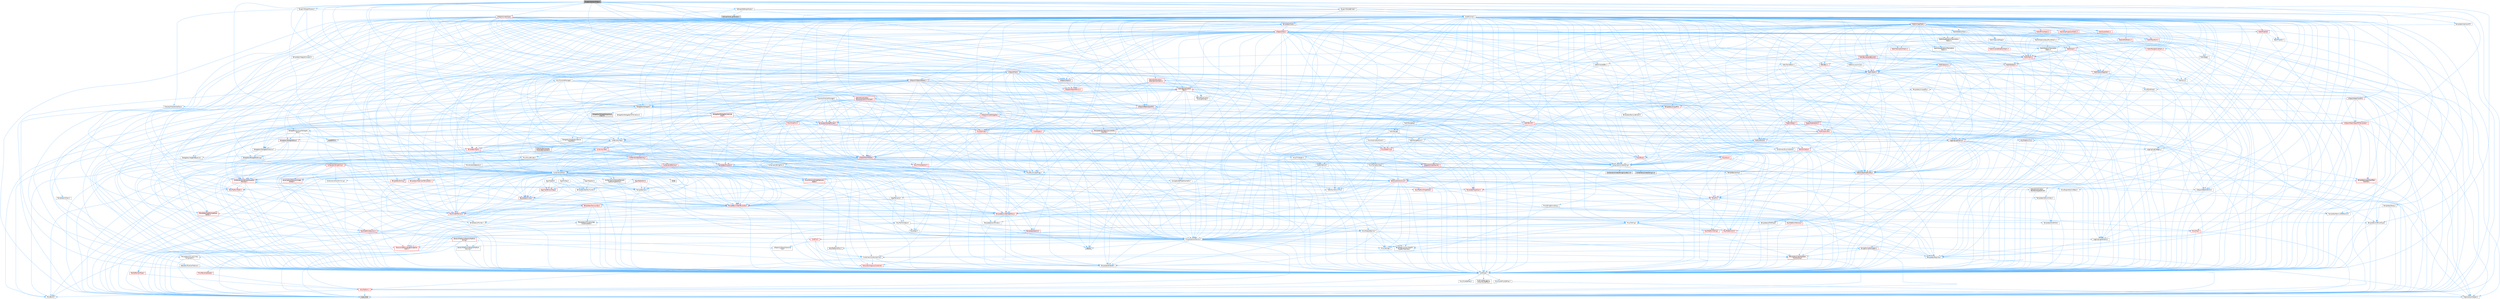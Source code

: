 digraph "BlueprintActionFilter.h"
{
 // INTERACTIVE_SVG=YES
 // LATEX_PDF_SIZE
  bgcolor="transparent";
  edge [fontname=Helvetica,fontsize=10,labelfontname=Helvetica,labelfontsize=10];
  node [fontname=Helvetica,fontsize=10,shape=box,height=0.2,width=0.4];
  Node1 [id="Node000001",label="BlueprintActionFilter.h",height=0.2,width=0.4,color="gray40", fillcolor="grey60", style="filled", fontcolor="black",tooltip=" "];
  Node1 -> Node2 [id="edge1_Node000001_Node000002",color="steelblue1",style="solid",tooltip=" "];
  Node2 [id="Node000002",label="BlueprintGraphModule.h",height=0.2,width=0.4,color="grey40", fillcolor="white", style="filled",URL="$d8/d11/BlueprintGraphModule_8h.html",tooltip=" "];
  Node2 -> Node3 [id="edge2_Node000002_Node000003",color="steelblue1",style="solid",tooltip=" "];
  Node3 [id="Node000003",label="Containers/Array.h",height=0.2,width=0.4,color="grey40", fillcolor="white", style="filled",URL="$df/dd0/Array_8h.html",tooltip=" "];
  Node3 -> Node4 [id="edge3_Node000003_Node000004",color="steelblue1",style="solid",tooltip=" "];
  Node4 [id="Node000004",label="CoreTypes.h",height=0.2,width=0.4,color="grey40", fillcolor="white", style="filled",URL="$dc/dec/CoreTypes_8h.html",tooltip=" "];
  Node4 -> Node5 [id="edge4_Node000004_Node000005",color="steelblue1",style="solid",tooltip=" "];
  Node5 [id="Node000005",label="HAL/Platform.h",height=0.2,width=0.4,color="red", fillcolor="#FFF0F0", style="filled",URL="$d9/dd0/Platform_8h.html",tooltip=" "];
  Node5 -> Node6 [id="edge5_Node000005_Node000006",color="steelblue1",style="solid",tooltip=" "];
  Node6 [id="Node000006",label="Misc/Build.h",height=0.2,width=0.4,color="grey40", fillcolor="white", style="filled",URL="$d3/dbb/Build_8h.html",tooltip=" "];
  Node5 -> Node8 [id="edge6_Node000005_Node000008",color="steelblue1",style="solid",tooltip=" "];
  Node8 [id="Node000008",label="type_traits",height=0.2,width=0.4,color="grey60", fillcolor="#E0E0E0", style="filled",tooltip=" "];
  Node5 -> Node9 [id="edge7_Node000005_Node000009",color="steelblue1",style="solid",tooltip=" "];
  Node9 [id="Node000009",label="PreprocessorHelpers.h",height=0.2,width=0.4,color="grey40", fillcolor="white", style="filled",URL="$db/ddb/PreprocessorHelpers_8h.html",tooltip=" "];
  Node4 -> Node15 [id="edge8_Node000004_Node000015",color="steelblue1",style="solid",tooltip=" "];
  Node15 [id="Node000015",label="ProfilingDebugging\l/UMemoryDefines.h",height=0.2,width=0.4,color="grey40", fillcolor="white", style="filled",URL="$d2/da2/UMemoryDefines_8h.html",tooltip=" "];
  Node4 -> Node16 [id="edge9_Node000004_Node000016",color="steelblue1",style="solid",tooltip=" "];
  Node16 [id="Node000016",label="Misc/CoreMiscDefines.h",height=0.2,width=0.4,color="grey40", fillcolor="white", style="filled",URL="$da/d38/CoreMiscDefines_8h.html",tooltip=" "];
  Node16 -> Node5 [id="edge10_Node000016_Node000005",color="steelblue1",style="solid",tooltip=" "];
  Node16 -> Node9 [id="edge11_Node000016_Node000009",color="steelblue1",style="solid",tooltip=" "];
  Node4 -> Node17 [id="edge12_Node000004_Node000017",color="steelblue1",style="solid",tooltip=" "];
  Node17 [id="Node000017",label="Misc/CoreDefines.h",height=0.2,width=0.4,color="grey40", fillcolor="white", style="filled",URL="$d3/dd2/CoreDefines_8h.html",tooltip=" "];
  Node3 -> Node18 [id="edge13_Node000003_Node000018",color="steelblue1",style="solid",tooltip=" "];
  Node18 [id="Node000018",label="Misc/AssertionMacros.h",height=0.2,width=0.4,color="grey40", fillcolor="white", style="filled",URL="$d0/dfa/AssertionMacros_8h.html",tooltip=" "];
  Node18 -> Node4 [id="edge14_Node000018_Node000004",color="steelblue1",style="solid",tooltip=" "];
  Node18 -> Node5 [id="edge15_Node000018_Node000005",color="steelblue1",style="solid",tooltip=" "];
  Node18 -> Node19 [id="edge16_Node000018_Node000019",color="steelblue1",style="solid",tooltip=" "];
  Node19 [id="Node000019",label="HAL/PlatformMisc.h",height=0.2,width=0.4,color="red", fillcolor="#FFF0F0", style="filled",URL="$d0/df5/PlatformMisc_8h.html",tooltip=" "];
  Node19 -> Node4 [id="edge17_Node000019_Node000004",color="steelblue1",style="solid",tooltip=" "];
  Node18 -> Node9 [id="edge18_Node000018_Node000009",color="steelblue1",style="solid",tooltip=" "];
  Node18 -> Node55 [id="edge19_Node000018_Node000055",color="steelblue1",style="solid",tooltip=" "];
  Node55 [id="Node000055",label="Templates/EnableIf.h",height=0.2,width=0.4,color="grey40", fillcolor="white", style="filled",URL="$d7/d60/EnableIf_8h.html",tooltip=" "];
  Node55 -> Node4 [id="edge20_Node000055_Node000004",color="steelblue1",style="solid",tooltip=" "];
  Node18 -> Node56 [id="edge21_Node000018_Node000056",color="steelblue1",style="solid",tooltip=" "];
  Node56 [id="Node000056",label="Templates/IsArrayOrRefOf\lTypeByPredicate.h",height=0.2,width=0.4,color="grey40", fillcolor="white", style="filled",URL="$d6/da1/IsArrayOrRefOfTypeByPredicate_8h.html",tooltip=" "];
  Node56 -> Node4 [id="edge22_Node000056_Node000004",color="steelblue1",style="solid",tooltip=" "];
  Node18 -> Node57 [id="edge23_Node000018_Node000057",color="steelblue1",style="solid",tooltip=" "];
  Node57 [id="Node000057",label="Templates/IsValidVariadic\lFunctionArg.h",height=0.2,width=0.4,color="red", fillcolor="#FFF0F0", style="filled",URL="$d0/dc8/IsValidVariadicFunctionArg_8h.html",tooltip=" "];
  Node57 -> Node4 [id="edge24_Node000057_Node000004",color="steelblue1",style="solid",tooltip=" "];
  Node57 -> Node8 [id="edge25_Node000057_Node000008",color="steelblue1",style="solid",tooltip=" "];
  Node18 -> Node59 [id="edge26_Node000018_Node000059",color="steelblue1",style="solid",tooltip=" "];
  Node59 [id="Node000059",label="Traits/IsCharEncodingCompatible\lWith.h",height=0.2,width=0.4,color="red", fillcolor="#FFF0F0", style="filled",URL="$df/dd1/IsCharEncodingCompatibleWith_8h.html",tooltip=" "];
  Node59 -> Node8 [id="edge27_Node000059_Node000008",color="steelblue1",style="solid",tooltip=" "];
  Node18 -> Node61 [id="edge28_Node000018_Node000061",color="steelblue1",style="solid",tooltip=" "];
  Node61 [id="Node000061",label="Misc/VarArgs.h",height=0.2,width=0.4,color="grey40", fillcolor="white", style="filled",URL="$d5/d6f/VarArgs_8h.html",tooltip=" "];
  Node61 -> Node4 [id="edge29_Node000061_Node000004",color="steelblue1",style="solid",tooltip=" "];
  Node18 -> Node62 [id="edge30_Node000018_Node000062",color="steelblue1",style="solid",tooltip=" "];
  Node62 [id="Node000062",label="String/FormatStringSan.h",height=0.2,width=0.4,color="red", fillcolor="#FFF0F0", style="filled",URL="$d3/d8b/FormatStringSan_8h.html",tooltip=" "];
  Node62 -> Node8 [id="edge31_Node000062_Node000008",color="steelblue1",style="solid",tooltip=" "];
  Node62 -> Node4 [id="edge32_Node000062_Node000004",color="steelblue1",style="solid",tooltip=" "];
  Node62 -> Node63 [id="edge33_Node000062_Node000063",color="steelblue1",style="solid",tooltip=" "];
  Node63 [id="Node000063",label="Templates/Requires.h",height=0.2,width=0.4,color="grey40", fillcolor="white", style="filled",URL="$dc/d96/Requires_8h.html",tooltip=" "];
  Node63 -> Node55 [id="edge34_Node000063_Node000055",color="steelblue1",style="solid",tooltip=" "];
  Node63 -> Node8 [id="edge35_Node000063_Node000008",color="steelblue1",style="solid",tooltip=" "];
  Node62 -> Node57 [id="edge36_Node000062_Node000057",color="steelblue1",style="solid",tooltip=" "];
  Node62 -> Node27 [id="edge37_Node000062_Node000027",color="steelblue1",style="solid",tooltip=" "];
  Node27 [id="Node000027",label="Containers/ContainersFwd.h",height=0.2,width=0.4,color="grey40", fillcolor="white", style="filled",URL="$d4/d0a/ContainersFwd_8h.html",tooltip=" "];
  Node27 -> Node5 [id="edge38_Node000027_Node000005",color="steelblue1",style="solid",tooltip=" "];
  Node27 -> Node4 [id="edge39_Node000027_Node000004",color="steelblue1",style="solid",tooltip=" "];
  Node27 -> Node24 [id="edge40_Node000027_Node000024",color="steelblue1",style="solid",tooltip=" "];
  Node24 [id="Node000024",label="Traits/IsContiguousContainer.h",height=0.2,width=0.4,color="red", fillcolor="#FFF0F0", style="filled",URL="$d5/d3c/IsContiguousContainer_8h.html",tooltip=" "];
  Node24 -> Node4 [id="edge41_Node000024_Node000004",color="steelblue1",style="solid",tooltip=" "];
  Node18 -> Node68 [id="edge42_Node000018_Node000068",color="steelblue1",style="solid",tooltip=" "];
  Node68 [id="Node000068",label="atomic",height=0.2,width=0.4,color="grey60", fillcolor="#E0E0E0", style="filled",tooltip=" "];
  Node3 -> Node69 [id="edge43_Node000003_Node000069",color="steelblue1",style="solid",tooltip=" "];
  Node69 [id="Node000069",label="Misc/IntrusiveUnsetOptional\lState.h",height=0.2,width=0.4,color="red", fillcolor="#FFF0F0", style="filled",URL="$d2/d0a/IntrusiveUnsetOptionalState_8h.html",tooltip=" "];
  Node3 -> Node71 [id="edge44_Node000003_Node000071",color="steelblue1",style="solid",tooltip=" "];
  Node71 [id="Node000071",label="Misc/ReverseIterate.h",height=0.2,width=0.4,color="red", fillcolor="#FFF0F0", style="filled",URL="$db/de3/ReverseIterate_8h.html",tooltip=" "];
  Node71 -> Node5 [id="edge45_Node000071_Node000005",color="steelblue1",style="solid",tooltip=" "];
  Node3 -> Node73 [id="edge46_Node000003_Node000073",color="steelblue1",style="solid",tooltip=" "];
  Node73 [id="Node000073",label="HAL/UnrealMemory.h",height=0.2,width=0.4,color="red", fillcolor="#FFF0F0", style="filled",URL="$d9/d96/UnrealMemory_8h.html",tooltip=" "];
  Node73 -> Node4 [id="edge47_Node000073_Node000004",color="steelblue1",style="solid",tooltip=" "];
  Node73 -> Node77 [id="edge48_Node000073_Node000077",color="steelblue1",style="solid",tooltip=" "];
  Node77 [id="Node000077",label="HAL/MemoryBase.h",height=0.2,width=0.4,color="grey40", fillcolor="white", style="filled",URL="$d6/d9f/MemoryBase_8h.html",tooltip=" "];
  Node77 -> Node4 [id="edge49_Node000077_Node000004",color="steelblue1",style="solid",tooltip=" "];
  Node77 -> Node48 [id="edge50_Node000077_Node000048",color="steelblue1",style="solid",tooltip=" "];
  Node48 [id="Node000048",label="HAL/PlatformAtomics.h",height=0.2,width=0.4,color="red", fillcolor="#FFF0F0", style="filled",URL="$d3/d36/PlatformAtomics_8h.html",tooltip=" "];
  Node48 -> Node4 [id="edge51_Node000048_Node000004",color="steelblue1",style="solid",tooltip=" "];
  Node77 -> Node31 [id="edge52_Node000077_Node000031",color="steelblue1",style="solid",tooltip=" "];
  Node31 [id="Node000031",label="HAL/PlatformCrt.h",height=0.2,width=0.4,color="red", fillcolor="#FFF0F0", style="filled",URL="$d8/d75/PlatformCrt_8h.html",tooltip=" "];
  Node77 -> Node78 [id="edge53_Node000077_Node000078",color="steelblue1",style="solid",tooltip=" "];
  Node78 [id="Node000078",label="Misc/Exec.h",height=0.2,width=0.4,color="grey40", fillcolor="white", style="filled",URL="$de/ddb/Exec_8h.html",tooltip=" "];
  Node78 -> Node4 [id="edge54_Node000078_Node000004",color="steelblue1",style="solid",tooltip=" "];
  Node78 -> Node18 [id="edge55_Node000078_Node000018",color="steelblue1",style="solid",tooltip=" "];
  Node77 -> Node79 [id="edge56_Node000077_Node000079",color="steelblue1",style="solid",tooltip=" "];
  Node79 [id="Node000079",label="Misc/OutputDevice.h",height=0.2,width=0.4,color="grey40", fillcolor="white", style="filled",URL="$d7/d32/OutputDevice_8h.html",tooltip=" "];
  Node79 -> Node26 [id="edge57_Node000079_Node000026",color="steelblue1",style="solid",tooltip=" "];
  Node26 [id="Node000026",label="CoreFwd.h",height=0.2,width=0.4,color="red", fillcolor="#FFF0F0", style="filled",URL="$d1/d1e/CoreFwd_8h.html",tooltip=" "];
  Node26 -> Node4 [id="edge58_Node000026_Node000004",color="steelblue1",style="solid",tooltip=" "];
  Node26 -> Node27 [id="edge59_Node000026_Node000027",color="steelblue1",style="solid",tooltip=" "];
  Node26 -> Node29 [id="edge60_Node000026_Node000029",color="steelblue1",style="solid",tooltip=" "];
  Node29 [id="Node000029",label="UObject/UObjectHierarchy\lFwd.h",height=0.2,width=0.4,color="grey40", fillcolor="white", style="filled",URL="$d3/d13/UObjectHierarchyFwd_8h.html",tooltip=" "];
  Node79 -> Node4 [id="edge61_Node000079_Node000004",color="steelblue1",style="solid",tooltip=" "];
  Node79 -> Node80 [id="edge62_Node000079_Node000080",color="steelblue1",style="solid",tooltip=" "];
  Node80 [id="Node000080",label="Logging/LogVerbosity.h",height=0.2,width=0.4,color="grey40", fillcolor="white", style="filled",URL="$d2/d8f/LogVerbosity_8h.html",tooltip=" "];
  Node80 -> Node4 [id="edge63_Node000080_Node000004",color="steelblue1",style="solid",tooltip=" "];
  Node79 -> Node61 [id="edge64_Node000079_Node000061",color="steelblue1",style="solid",tooltip=" "];
  Node79 -> Node56 [id="edge65_Node000079_Node000056",color="steelblue1",style="solid",tooltip=" "];
  Node79 -> Node57 [id="edge66_Node000079_Node000057",color="steelblue1",style="solid",tooltip=" "];
  Node79 -> Node59 [id="edge67_Node000079_Node000059",color="steelblue1",style="solid",tooltip=" "];
  Node77 -> Node81 [id="edge68_Node000077_Node000081",color="steelblue1",style="solid",tooltip=" "];
  Node81 [id="Node000081",label="Templates/Atomic.h",height=0.2,width=0.4,color="red", fillcolor="#FFF0F0", style="filled",URL="$d3/d91/Atomic_8h.html",tooltip=" "];
  Node81 -> Node68 [id="edge69_Node000081_Node000068",color="steelblue1",style="solid",tooltip=" "];
  Node73 -> Node90 [id="edge70_Node000073_Node000090",color="steelblue1",style="solid",tooltip=" "];
  Node90 [id="Node000090",label="HAL/PlatformMemory.h",height=0.2,width=0.4,color="red", fillcolor="#FFF0F0", style="filled",URL="$de/d68/PlatformMemory_8h.html",tooltip=" "];
  Node90 -> Node4 [id="edge71_Node000090_Node000004",color="steelblue1",style="solid",tooltip=" "];
  Node73 -> Node93 [id="edge72_Node000073_Node000093",color="steelblue1",style="solid",tooltip=" "];
  Node93 [id="Node000093",label="Templates/IsPointer.h",height=0.2,width=0.4,color="grey40", fillcolor="white", style="filled",URL="$d7/d05/IsPointer_8h.html",tooltip=" "];
  Node93 -> Node4 [id="edge73_Node000093_Node000004",color="steelblue1",style="solid",tooltip=" "];
  Node3 -> Node94 [id="edge74_Node000003_Node000094",color="steelblue1",style="solid",tooltip=" "];
  Node94 [id="Node000094",label="Templates/UnrealTypeTraits.h",height=0.2,width=0.4,color="red", fillcolor="#FFF0F0", style="filled",URL="$d2/d2d/UnrealTypeTraits_8h.html",tooltip=" "];
  Node94 -> Node4 [id="edge75_Node000094_Node000004",color="steelblue1",style="solid",tooltip=" "];
  Node94 -> Node93 [id="edge76_Node000094_Node000093",color="steelblue1",style="solid",tooltip=" "];
  Node94 -> Node18 [id="edge77_Node000094_Node000018",color="steelblue1",style="solid",tooltip=" "];
  Node94 -> Node86 [id="edge78_Node000094_Node000086",color="steelblue1",style="solid",tooltip=" "];
  Node86 [id="Node000086",label="Templates/AndOrNot.h",height=0.2,width=0.4,color="grey40", fillcolor="white", style="filled",URL="$db/d0a/AndOrNot_8h.html",tooltip=" "];
  Node86 -> Node4 [id="edge79_Node000086_Node000004",color="steelblue1",style="solid",tooltip=" "];
  Node94 -> Node55 [id="edge80_Node000094_Node000055",color="steelblue1",style="solid",tooltip=" "];
  Node94 -> Node95 [id="edge81_Node000094_Node000095",color="steelblue1",style="solid",tooltip=" "];
  Node95 [id="Node000095",label="Templates/IsArithmetic.h",height=0.2,width=0.4,color="grey40", fillcolor="white", style="filled",URL="$d2/d5d/IsArithmetic_8h.html",tooltip=" "];
  Node95 -> Node4 [id="edge82_Node000095_Node000004",color="steelblue1",style="solid",tooltip=" "];
  Node94 -> Node97 [id="edge83_Node000094_Node000097",color="steelblue1",style="solid",tooltip=" "];
  Node97 [id="Node000097",label="Templates/IsPODType.h",height=0.2,width=0.4,color="grey40", fillcolor="white", style="filled",URL="$d7/db1/IsPODType_8h.html",tooltip=" "];
  Node97 -> Node4 [id="edge84_Node000097_Node000004",color="steelblue1",style="solid",tooltip=" "];
  Node94 -> Node98 [id="edge85_Node000094_Node000098",color="steelblue1",style="solid",tooltip=" "];
  Node98 [id="Node000098",label="Templates/IsUECoreType.h",height=0.2,width=0.4,color="grey40", fillcolor="white", style="filled",URL="$d1/db8/IsUECoreType_8h.html",tooltip=" "];
  Node98 -> Node4 [id="edge86_Node000098_Node000004",color="steelblue1",style="solid",tooltip=" "];
  Node98 -> Node8 [id="edge87_Node000098_Node000008",color="steelblue1",style="solid",tooltip=" "];
  Node94 -> Node87 [id="edge88_Node000094_Node000087",color="steelblue1",style="solid",tooltip=" "];
  Node87 [id="Node000087",label="Templates/IsTriviallyCopy\lConstructible.h",height=0.2,width=0.4,color="grey40", fillcolor="white", style="filled",URL="$d3/d78/IsTriviallyCopyConstructible_8h.html",tooltip=" "];
  Node87 -> Node4 [id="edge89_Node000087_Node000004",color="steelblue1",style="solid",tooltip=" "];
  Node87 -> Node8 [id="edge90_Node000087_Node000008",color="steelblue1",style="solid",tooltip=" "];
  Node3 -> Node99 [id="edge91_Node000003_Node000099",color="steelblue1",style="solid",tooltip=" "];
  Node99 [id="Node000099",label="Templates/UnrealTemplate.h",height=0.2,width=0.4,color="red", fillcolor="#FFF0F0", style="filled",URL="$d4/d24/UnrealTemplate_8h.html",tooltip=" "];
  Node99 -> Node4 [id="edge92_Node000099_Node000004",color="steelblue1",style="solid",tooltip=" "];
  Node99 -> Node93 [id="edge93_Node000099_Node000093",color="steelblue1",style="solid",tooltip=" "];
  Node99 -> Node73 [id="edge94_Node000099_Node000073",color="steelblue1",style="solid",tooltip=" "];
  Node99 -> Node94 [id="edge95_Node000099_Node000094",color="steelblue1",style="solid",tooltip=" "];
  Node99 -> Node102 [id="edge96_Node000099_Node000102",color="steelblue1",style="solid",tooltip=" "];
  Node102 [id="Node000102",label="Templates/RemoveReference.h",height=0.2,width=0.4,color="grey40", fillcolor="white", style="filled",URL="$da/dbe/RemoveReference_8h.html",tooltip=" "];
  Node102 -> Node4 [id="edge97_Node000102_Node000004",color="steelblue1",style="solid",tooltip=" "];
  Node99 -> Node63 [id="edge98_Node000099_Node000063",color="steelblue1",style="solid",tooltip=" "];
  Node99 -> Node103 [id="edge99_Node000099_Node000103",color="steelblue1",style="solid",tooltip=" "];
  Node103 [id="Node000103",label="Templates/TypeCompatible\lBytes.h",height=0.2,width=0.4,color="red", fillcolor="#FFF0F0", style="filled",URL="$df/d0a/TypeCompatibleBytes_8h.html",tooltip=" "];
  Node103 -> Node4 [id="edge100_Node000103_Node000004",color="steelblue1",style="solid",tooltip=" "];
  Node103 -> Node8 [id="edge101_Node000103_Node000008",color="steelblue1",style="solid",tooltip=" "];
  Node99 -> Node24 [id="edge102_Node000099_Node000024",color="steelblue1",style="solid",tooltip=" "];
  Node99 -> Node8 [id="edge103_Node000099_Node000008",color="steelblue1",style="solid",tooltip=" "];
  Node3 -> Node105 [id="edge104_Node000003_Node000105",color="steelblue1",style="solid",tooltip=" "];
  Node105 [id="Node000105",label="Containers/AllowShrinking.h",height=0.2,width=0.4,color="grey40", fillcolor="white", style="filled",URL="$d7/d1a/AllowShrinking_8h.html",tooltip=" "];
  Node105 -> Node4 [id="edge105_Node000105_Node000004",color="steelblue1",style="solid",tooltip=" "];
  Node3 -> Node106 [id="edge106_Node000003_Node000106",color="steelblue1",style="solid",tooltip=" "];
  Node106 [id="Node000106",label="Containers/ContainerAllocation\lPolicies.h",height=0.2,width=0.4,color="red", fillcolor="#FFF0F0", style="filled",URL="$d7/dff/ContainerAllocationPolicies_8h.html",tooltip=" "];
  Node106 -> Node4 [id="edge107_Node000106_Node000004",color="steelblue1",style="solid",tooltip=" "];
  Node106 -> Node106 [id="edge108_Node000106_Node000106",color="steelblue1",style="solid",tooltip=" "];
  Node106 -> Node108 [id="edge109_Node000106_Node000108",color="steelblue1",style="solid",tooltip=" "];
  Node108 [id="Node000108",label="HAL/PlatformMath.h",height=0.2,width=0.4,color="red", fillcolor="#FFF0F0", style="filled",URL="$dc/d53/PlatformMath_8h.html",tooltip=" "];
  Node108 -> Node4 [id="edge110_Node000108_Node000004",color="steelblue1",style="solid",tooltip=" "];
  Node106 -> Node73 [id="edge111_Node000106_Node000073",color="steelblue1",style="solid",tooltip=" "];
  Node106 -> Node41 [id="edge112_Node000106_Node000041",color="steelblue1",style="solid",tooltip=" "];
  Node41 [id="Node000041",label="Math/NumericLimits.h",height=0.2,width=0.4,color="grey40", fillcolor="white", style="filled",URL="$df/d1b/NumericLimits_8h.html",tooltip=" "];
  Node41 -> Node4 [id="edge113_Node000041_Node000004",color="steelblue1",style="solid",tooltip=" "];
  Node106 -> Node18 [id="edge114_Node000106_Node000018",color="steelblue1",style="solid",tooltip=" "];
  Node106 -> Node117 [id="edge115_Node000106_Node000117",color="steelblue1",style="solid",tooltip=" "];
  Node117 [id="Node000117",label="Templates/MemoryOps.h",height=0.2,width=0.4,color="red", fillcolor="#FFF0F0", style="filled",URL="$db/dea/MemoryOps_8h.html",tooltip=" "];
  Node117 -> Node4 [id="edge116_Node000117_Node000004",color="steelblue1",style="solid",tooltip=" "];
  Node117 -> Node73 [id="edge117_Node000117_Node000073",color="steelblue1",style="solid",tooltip=" "];
  Node117 -> Node88 [id="edge118_Node000117_Node000088",color="steelblue1",style="solid",tooltip=" "];
  Node88 [id="Node000088",label="Templates/IsTriviallyCopy\lAssignable.h",height=0.2,width=0.4,color="grey40", fillcolor="white", style="filled",URL="$d2/df2/IsTriviallyCopyAssignable_8h.html",tooltip=" "];
  Node88 -> Node4 [id="edge119_Node000088_Node000004",color="steelblue1",style="solid",tooltip=" "];
  Node88 -> Node8 [id="edge120_Node000088_Node000008",color="steelblue1",style="solid",tooltip=" "];
  Node117 -> Node87 [id="edge121_Node000117_Node000087",color="steelblue1",style="solid",tooltip=" "];
  Node117 -> Node63 [id="edge122_Node000117_Node000063",color="steelblue1",style="solid",tooltip=" "];
  Node117 -> Node94 [id="edge123_Node000117_Node000094",color="steelblue1",style="solid",tooltip=" "];
  Node117 -> Node8 [id="edge124_Node000117_Node000008",color="steelblue1",style="solid",tooltip=" "];
  Node106 -> Node103 [id="edge125_Node000106_Node000103",color="steelblue1",style="solid",tooltip=" "];
  Node106 -> Node8 [id="edge126_Node000106_Node000008",color="steelblue1",style="solid",tooltip=" "];
  Node3 -> Node118 [id="edge127_Node000003_Node000118",color="steelblue1",style="solid",tooltip=" "];
  Node118 [id="Node000118",label="Containers/ContainerElement\lTypeCompatibility.h",height=0.2,width=0.4,color="grey40", fillcolor="white", style="filled",URL="$df/ddf/ContainerElementTypeCompatibility_8h.html",tooltip=" "];
  Node118 -> Node4 [id="edge128_Node000118_Node000004",color="steelblue1",style="solid",tooltip=" "];
  Node118 -> Node94 [id="edge129_Node000118_Node000094",color="steelblue1",style="solid",tooltip=" "];
  Node3 -> Node119 [id="edge130_Node000003_Node000119",color="steelblue1",style="solid",tooltip=" "];
  Node119 [id="Node000119",label="Serialization/Archive.h",height=0.2,width=0.4,color="red", fillcolor="#FFF0F0", style="filled",URL="$d7/d3b/Archive_8h.html",tooltip=" "];
  Node119 -> Node26 [id="edge131_Node000119_Node000026",color="steelblue1",style="solid",tooltip=" "];
  Node119 -> Node4 [id="edge132_Node000119_Node000004",color="steelblue1",style="solid",tooltip=" "];
  Node119 -> Node120 [id="edge133_Node000119_Node000120",color="steelblue1",style="solid",tooltip=" "];
  Node120 [id="Node000120",label="HAL/PlatformProperties.h",height=0.2,width=0.4,color="red", fillcolor="#FFF0F0", style="filled",URL="$d9/db0/PlatformProperties_8h.html",tooltip=" "];
  Node120 -> Node4 [id="edge134_Node000120_Node000004",color="steelblue1",style="solid",tooltip=" "];
  Node119 -> Node123 [id="edge135_Node000119_Node000123",color="steelblue1",style="solid",tooltip=" "];
  Node123 [id="Node000123",label="Internationalization\l/TextNamespaceFwd.h",height=0.2,width=0.4,color="grey40", fillcolor="white", style="filled",URL="$d8/d97/TextNamespaceFwd_8h.html",tooltip=" "];
  Node123 -> Node4 [id="edge136_Node000123_Node000004",color="steelblue1",style="solid",tooltip=" "];
  Node119 -> Node18 [id="edge137_Node000119_Node000018",color="steelblue1",style="solid",tooltip=" "];
  Node119 -> Node6 [id="edge138_Node000119_Node000006",color="steelblue1",style="solid",tooltip=" "];
  Node119 -> Node124 [id="edge139_Node000119_Node000124",color="steelblue1",style="solid",tooltip=" "];
  Node124 [id="Node000124",label="Misc/EngineVersionBase.h",height=0.2,width=0.4,color="grey40", fillcolor="white", style="filled",URL="$d5/d2b/EngineVersionBase_8h.html",tooltip=" "];
  Node124 -> Node4 [id="edge140_Node000124_Node000004",color="steelblue1",style="solid",tooltip=" "];
  Node119 -> Node61 [id="edge141_Node000119_Node000061",color="steelblue1",style="solid",tooltip=" "];
  Node119 -> Node55 [id="edge142_Node000119_Node000055",color="steelblue1",style="solid",tooltip=" "];
  Node119 -> Node56 [id="edge143_Node000119_Node000056",color="steelblue1",style="solid",tooltip=" "];
  Node119 -> Node127 [id="edge144_Node000119_Node000127",color="steelblue1",style="solid",tooltip=" "];
  Node127 [id="Node000127",label="Templates/IsEnumClass.h",height=0.2,width=0.4,color="grey40", fillcolor="white", style="filled",URL="$d7/d15/IsEnumClass_8h.html",tooltip=" "];
  Node127 -> Node4 [id="edge145_Node000127_Node000004",color="steelblue1",style="solid",tooltip=" "];
  Node127 -> Node86 [id="edge146_Node000127_Node000086",color="steelblue1",style="solid",tooltip=" "];
  Node119 -> Node57 [id="edge147_Node000119_Node000057",color="steelblue1",style="solid",tooltip=" "];
  Node119 -> Node99 [id="edge148_Node000119_Node000099",color="steelblue1",style="solid",tooltip=" "];
  Node119 -> Node59 [id="edge149_Node000119_Node000059",color="steelblue1",style="solid",tooltip=" "];
  Node119 -> Node128 [id="edge150_Node000119_Node000128",color="steelblue1",style="solid",tooltip=" "];
  Node128 [id="Node000128",label="UObject/ObjectVersion.h",height=0.2,width=0.4,color="grey40", fillcolor="white", style="filled",URL="$da/d63/ObjectVersion_8h.html",tooltip=" "];
  Node128 -> Node4 [id="edge151_Node000128_Node000004",color="steelblue1",style="solid",tooltip=" "];
  Node3 -> Node129 [id="edge152_Node000003_Node000129",color="steelblue1",style="solid",tooltip=" "];
  Node129 [id="Node000129",label="Serialization/MemoryImage\lWriter.h",height=0.2,width=0.4,color="red", fillcolor="#FFF0F0", style="filled",URL="$d0/d08/MemoryImageWriter_8h.html",tooltip=" "];
  Node129 -> Node4 [id="edge153_Node000129_Node000004",color="steelblue1",style="solid",tooltip=" "];
  Node3 -> Node143 [id="edge154_Node000003_Node000143",color="steelblue1",style="solid",tooltip=" "];
  Node143 [id="Node000143",label="Algo/Heapify.h",height=0.2,width=0.4,color="grey40", fillcolor="white", style="filled",URL="$d0/d2a/Heapify_8h.html",tooltip=" "];
  Node143 -> Node144 [id="edge155_Node000143_Node000144",color="steelblue1",style="solid",tooltip=" "];
  Node144 [id="Node000144",label="Algo/Impl/BinaryHeap.h",height=0.2,width=0.4,color="red", fillcolor="#FFF0F0", style="filled",URL="$d7/da3/Algo_2Impl_2BinaryHeap_8h.html",tooltip=" "];
  Node144 -> Node145 [id="edge156_Node000144_Node000145",color="steelblue1",style="solid",tooltip=" "];
  Node145 [id="Node000145",label="Templates/Invoke.h",height=0.2,width=0.4,color="red", fillcolor="#FFF0F0", style="filled",URL="$d7/deb/Invoke_8h.html",tooltip=" "];
  Node145 -> Node4 [id="edge157_Node000145_Node000004",color="steelblue1",style="solid",tooltip=" "];
  Node145 -> Node99 [id="edge158_Node000145_Node000099",color="steelblue1",style="solid",tooltip=" "];
  Node145 -> Node8 [id="edge159_Node000145_Node000008",color="steelblue1",style="solid",tooltip=" "];
  Node144 -> Node8 [id="edge160_Node000144_Node000008",color="steelblue1",style="solid",tooltip=" "];
  Node143 -> Node149 [id="edge161_Node000143_Node000149",color="steelblue1",style="solid",tooltip=" "];
  Node149 [id="Node000149",label="Templates/IdentityFunctor.h",height=0.2,width=0.4,color="grey40", fillcolor="white", style="filled",URL="$d7/d2e/IdentityFunctor_8h.html",tooltip=" "];
  Node149 -> Node5 [id="edge162_Node000149_Node000005",color="steelblue1",style="solid",tooltip=" "];
  Node143 -> Node145 [id="edge163_Node000143_Node000145",color="steelblue1",style="solid",tooltip=" "];
  Node143 -> Node150 [id="edge164_Node000143_Node000150",color="steelblue1",style="solid",tooltip=" "];
  Node150 [id="Node000150",label="Templates/Less.h",height=0.2,width=0.4,color="grey40", fillcolor="white", style="filled",URL="$de/dc8/Less_8h.html",tooltip=" "];
  Node150 -> Node4 [id="edge165_Node000150_Node000004",color="steelblue1",style="solid",tooltip=" "];
  Node150 -> Node99 [id="edge166_Node000150_Node000099",color="steelblue1",style="solid",tooltip=" "];
  Node143 -> Node99 [id="edge167_Node000143_Node000099",color="steelblue1",style="solid",tooltip=" "];
  Node3 -> Node151 [id="edge168_Node000003_Node000151",color="steelblue1",style="solid",tooltip=" "];
  Node151 [id="Node000151",label="Algo/HeapSort.h",height=0.2,width=0.4,color="grey40", fillcolor="white", style="filled",URL="$d3/d92/HeapSort_8h.html",tooltip=" "];
  Node151 -> Node144 [id="edge169_Node000151_Node000144",color="steelblue1",style="solid",tooltip=" "];
  Node151 -> Node149 [id="edge170_Node000151_Node000149",color="steelblue1",style="solid",tooltip=" "];
  Node151 -> Node150 [id="edge171_Node000151_Node000150",color="steelblue1",style="solid",tooltip=" "];
  Node151 -> Node99 [id="edge172_Node000151_Node000099",color="steelblue1",style="solid",tooltip=" "];
  Node3 -> Node152 [id="edge173_Node000003_Node000152",color="steelblue1",style="solid",tooltip=" "];
  Node152 [id="Node000152",label="Algo/IsHeap.h",height=0.2,width=0.4,color="grey40", fillcolor="white", style="filled",URL="$de/d32/IsHeap_8h.html",tooltip=" "];
  Node152 -> Node144 [id="edge174_Node000152_Node000144",color="steelblue1",style="solid",tooltip=" "];
  Node152 -> Node149 [id="edge175_Node000152_Node000149",color="steelblue1",style="solid",tooltip=" "];
  Node152 -> Node145 [id="edge176_Node000152_Node000145",color="steelblue1",style="solid",tooltip=" "];
  Node152 -> Node150 [id="edge177_Node000152_Node000150",color="steelblue1",style="solid",tooltip=" "];
  Node152 -> Node99 [id="edge178_Node000152_Node000099",color="steelblue1",style="solid",tooltip=" "];
  Node3 -> Node144 [id="edge179_Node000003_Node000144",color="steelblue1",style="solid",tooltip=" "];
  Node3 -> Node153 [id="edge180_Node000003_Node000153",color="steelblue1",style="solid",tooltip=" "];
  Node153 [id="Node000153",label="Algo/StableSort.h",height=0.2,width=0.4,color="red", fillcolor="#FFF0F0", style="filled",URL="$d7/d3c/StableSort_8h.html",tooltip=" "];
  Node153 -> Node149 [id="edge181_Node000153_Node000149",color="steelblue1",style="solid",tooltip=" "];
  Node153 -> Node145 [id="edge182_Node000153_Node000145",color="steelblue1",style="solid",tooltip=" "];
  Node153 -> Node150 [id="edge183_Node000153_Node000150",color="steelblue1",style="solid",tooltip=" "];
  Node153 -> Node99 [id="edge184_Node000153_Node000099",color="steelblue1",style="solid",tooltip=" "];
  Node3 -> Node156 [id="edge185_Node000003_Node000156",color="steelblue1",style="solid",tooltip=" "];
  Node156 [id="Node000156",label="Concepts/GetTypeHashable.h",height=0.2,width=0.4,color="grey40", fillcolor="white", style="filled",URL="$d3/da2/GetTypeHashable_8h.html",tooltip=" "];
  Node156 -> Node4 [id="edge186_Node000156_Node000004",color="steelblue1",style="solid",tooltip=" "];
  Node156 -> Node134 [id="edge187_Node000156_Node000134",color="steelblue1",style="solid",tooltip=" "];
  Node134 [id="Node000134",label="Templates/TypeHash.h",height=0.2,width=0.4,color="red", fillcolor="#FFF0F0", style="filled",URL="$d1/d62/TypeHash_8h.html",tooltip=" "];
  Node134 -> Node4 [id="edge188_Node000134_Node000004",color="steelblue1",style="solid",tooltip=" "];
  Node134 -> Node63 [id="edge189_Node000134_Node000063",color="steelblue1",style="solid",tooltip=" "];
  Node134 -> Node135 [id="edge190_Node000134_Node000135",color="steelblue1",style="solid",tooltip=" "];
  Node135 [id="Node000135",label="Misc/Crc.h",height=0.2,width=0.4,color="red", fillcolor="#FFF0F0", style="filled",URL="$d4/dd2/Crc_8h.html",tooltip=" "];
  Node135 -> Node4 [id="edge191_Node000135_Node000004",color="steelblue1",style="solid",tooltip=" "];
  Node135 -> Node75 [id="edge192_Node000135_Node000075",color="steelblue1",style="solid",tooltip=" "];
  Node75 [id="Node000075",label="HAL/PlatformString.h",height=0.2,width=0.4,color="red", fillcolor="#FFF0F0", style="filled",URL="$db/db5/PlatformString_8h.html",tooltip=" "];
  Node75 -> Node4 [id="edge193_Node000075_Node000004",color="steelblue1",style="solid",tooltip=" "];
  Node135 -> Node18 [id="edge194_Node000135_Node000018",color="steelblue1",style="solid",tooltip=" "];
  Node135 -> Node136 [id="edge195_Node000135_Node000136",color="steelblue1",style="solid",tooltip=" "];
  Node136 [id="Node000136",label="Misc/CString.h",height=0.2,width=0.4,color="grey40", fillcolor="white", style="filled",URL="$d2/d49/CString_8h.html",tooltip=" "];
  Node136 -> Node4 [id="edge196_Node000136_Node000004",color="steelblue1",style="solid",tooltip=" "];
  Node136 -> Node31 [id="edge197_Node000136_Node000031",color="steelblue1",style="solid",tooltip=" "];
  Node136 -> Node75 [id="edge198_Node000136_Node000075",color="steelblue1",style="solid",tooltip=" "];
  Node136 -> Node18 [id="edge199_Node000136_Node000018",color="steelblue1",style="solid",tooltip=" "];
  Node136 -> Node137 [id="edge200_Node000136_Node000137",color="steelblue1",style="solid",tooltip=" "];
  Node137 [id="Node000137",label="Misc/Char.h",height=0.2,width=0.4,color="red", fillcolor="#FFF0F0", style="filled",URL="$d0/d58/Char_8h.html",tooltip=" "];
  Node137 -> Node4 [id="edge201_Node000137_Node000004",color="steelblue1",style="solid",tooltip=" "];
  Node137 -> Node8 [id="edge202_Node000137_Node000008",color="steelblue1",style="solid",tooltip=" "];
  Node136 -> Node61 [id="edge203_Node000136_Node000061",color="steelblue1",style="solid",tooltip=" "];
  Node136 -> Node56 [id="edge204_Node000136_Node000056",color="steelblue1",style="solid",tooltip=" "];
  Node136 -> Node57 [id="edge205_Node000136_Node000057",color="steelblue1",style="solid",tooltip=" "];
  Node136 -> Node59 [id="edge206_Node000136_Node000059",color="steelblue1",style="solid",tooltip=" "];
  Node135 -> Node137 [id="edge207_Node000135_Node000137",color="steelblue1",style="solid",tooltip=" "];
  Node135 -> Node94 [id="edge208_Node000135_Node000094",color="steelblue1",style="solid",tooltip=" "];
  Node134 -> Node8 [id="edge209_Node000134_Node000008",color="steelblue1",style="solid",tooltip=" "];
  Node3 -> Node149 [id="edge210_Node000003_Node000149",color="steelblue1",style="solid",tooltip=" "];
  Node3 -> Node145 [id="edge211_Node000003_Node000145",color="steelblue1",style="solid",tooltip=" "];
  Node3 -> Node150 [id="edge212_Node000003_Node000150",color="steelblue1",style="solid",tooltip=" "];
  Node3 -> Node157 [id="edge213_Node000003_Node000157",color="steelblue1",style="solid",tooltip=" "];
  Node157 [id="Node000157",label="Templates/LosesQualifiers\lFromTo.h",height=0.2,width=0.4,color="red", fillcolor="#FFF0F0", style="filled",URL="$d2/db3/LosesQualifiersFromTo_8h.html",tooltip=" "];
  Node157 -> Node8 [id="edge214_Node000157_Node000008",color="steelblue1",style="solid",tooltip=" "];
  Node3 -> Node63 [id="edge215_Node000003_Node000063",color="steelblue1",style="solid",tooltip=" "];
  Node3 -> Node158 [id="edge216_Node000003_Node000158",color="steelblue1",style="solid",tooltip=" "];
  Node158 [id="Node000158",label="Templates/Sorting.h",height=0.2,width=0.4,color="red", fillcolor="#FFF0F0", style="filled",URL="$d3/d9e/Sorting_8h.html",tooltip=" "];
  Node158 -> Node4 [id="edge217_Node000158_Node000004",color="steelblue1",style="solid",tooltip=" "];
  Node158 -> Node108 [id="edge218_Node000158_Node000108",color="steelblue1",style="solid",tooltip=" "];
  Node158 -> Node150 [id="edge219_Node000158_Node000150",color="steelblue1",style="solid",tooltip=" "];
  Node3 -> Node162 [id="edge220_Node000003_Node000162",color="steelblue1",style="solid",tooltip=" "];
  Node162 [id="Node000162",label="Templates/AlignmentTemplates.h",height=0.2,width=0.4,color="red", fillcolor="#FFF0F0", style="filled",URL="$dd/d32/AlignmentTemplates_8h.html",tooltip=" "];
  Node162 -> Node4 [id="edge221_Node000162_Node000004",color="steelblue1",style="solid",tooltip=" "];
  Node162 -> Node93 [id="edge222_Node000162_Node000093",color="steelblue1",style="solid",tooltip=" "];
  Node3 -> Node22 [id="edge223_Node000003_Node000022",color="steelblue1",style="solid",tooltip=" "];
  Node22 [id="Node000022",label="Traits/ElementType.h",height=0.2,width=0.4,color="red", fillcolor="#FFF0F0", style="filled",URL="$d5/d4f/ElementType_8h.html",tooltip=" "];
  Node22 -> Node5 [id="edge224_Node000022_Node000005",color="steelblue1",style="solid",tooltip=" "];
  Node22 -> Node8 [id="edge225_Node000022_Node000008",color="steelblue1",style="solid",tooltip=" "];
  Node3 -> Node114 [id="edge226_Node000003_Node000114",color="steelblue1",style="solid",tooltip=" "];
  Node114 [id="Node000114",label="limits",height=0.2,width=0.4,color="grey60", fillcolor="#E0E0E0", style="filled",tooltip=" "];
  Node3 -> Node8 [id="edge227_Node000003_Node000008",color="steelblue1",style="solid",tooltip=" "];
  Node2 -> Node163 [id="edge228_Node000002_Node000163",color="steelblue1",style="solid",tooltip=" "];
  Node163 [id="Node000163",label="CoreMinimal.h",height=0.2,width=0.4,color="grey40", fillcolor="white", style="filled",URL="$d7/d67/CoreMinimal_8h.html",tooltip=" "];
  Node163 -> Node4 [id="edge229_Node000163_Node000004",color="steelblue1",style="solid",tooltip=" "];
  Node163 -> Node26 [id="edge230_Node000163_Node000026",color="steelblue1",style="solid",tooltip=" "];
  Node163 -> Node29 [id="edge231_Node000163_Node000029",color="steelblue1",style="solid",tooltip=" "];
  Node163 -> Node27 [id="edge232_Node000163_Node000027",color="steelblue1",style="solid",tooltip=" "];
  Node163 -> Node61 [id="edge233_Node000163_Node000061",color="steelblue1",style="solid",tooltip=" "];
  Node163 -> Node80 [id="edge234_Node000163_Node000080",color="steelblue1",style="solid",tooltip=" "];
  Node163 -> Node79 [id="edge235_Node000163_Node000079",color="steelblue1",style="solid",tooltip=" "];
  Node163 -> Node31 [id="edge236_Node000163_Node000031",color="steelblue1",style="solid",tooltip=" "];
  Node163 -> Node19 [id="edge237_Node000163_Node000019",color="steelblue1",style="solid",tooltip=" "];
  Node163 -> Node18 [id="edge238_Node000163_Node000018",color="steelblue1",style="solid",tooltip=" "];
  Node163 -> Node93 [id="edge239_Node000163_Node000093",color="steelblue1",style="solid",tooltip=" "];
  Node163 -> Node90 [id="edge240_Node000163_Node000090",color="steelblue1",style="solid",tooltip=" "];
  Node163 -> Node48 [id="edge241_Node000163_Node000048",color="steelblue1",style="solid",tooltip=" "];
  Node163 -> Node78 [id="edge242_Node000163_Node000078",color="steelblue1",style="solid",tooltip=" "];
  Node163 -> Node77 [id="edge243_Node000163_Node000077",color="steelblue1",style="solid",tooltip=" "];
  Node163 -> Node73 [id="edge244_Node000163_Node000073",color="steelblue1",style="solid",tooltip=" "];
  Node163 -> Node95 [id="edge245_Node000163_Node000095",color="steelblue1",style="solid",tooltip=" "];
  Node163 -> Node86 [id="edge246_Node000163_Node000086",color="steelblue1",style="solid",tooltip=" "];
  Node163 -> Node97 [id="edge247_Node000163_Node000097",color="steelblue1",style="solid",tooltip=" "];
  Node163 -> Node98 [id="edge248_Node000163_Node000098",color="steelblue1",style="solid",tooltip=" "];
  Node163 -> Node87 [id="edge249_Node000163_Node000087",color="steelblue1",style="solid",tooltip=" "];
  Node163 -> Node94 [id="edge250_Node000163_Node000094",color="steelblue1",style="solid",tooltip=" "];
  Node163 -> Node55 [id="edge251_Node000163_Node000055",color="steelblue1",style="solid",tooltip=" "];
  Node163 -> Node102 [id="edge252_Node000163_Node000102",color="steelblue1",style="solid",tooltip=" "];
  Node163 -> Node164 [id="edge253_Node000163_Node000164",color="steelblue1",style="solid",tooltip=" "];
  Node164 [id="Node000164",label="Templates/IntegralConstant.h",height=0.2,width=0.4,color="grey40", fillcolor="white", style="filled",URL="$db/d1b/IntegralConstant_8h.html",tooltip=" "];
  Node164 -> Node4 [id="edge254_Node000164_Node000004",color="steelblue1",style="solid",tooltip=" "];
  Node163 -> Node165 [id="edge255_Node000163_Node000165",color="steelblue1",style="solid",tooltip=" "];
  Node165 [id="Node000165",label="Templates/IsClass.h",height=0.2,width=0.4,color="grey40", fillcolor="white", style="filled",URL="$db/dcb/IsClass_8h.html",tooltip=" "];
  Node165 -> Node4 [id="edge256_Node000165_Node000004",color="steelblue1",style="solid",tooltip=" "];
  Node163 -> Node103 [id="edge257_Node000163_Node000103",color="steelblue1",style="solid",tooltip=" "];
  Node163 -> Node24 [id="edge258_Node000163_Node000024",color="steelblue1",style="solid",tooltip=" "];
  Node163 -> Node99 [id="edge259_Node000163_Node000099",color="steelblue1",style="solid",tooltip=" "];
  Node163 -> Node41 [id="edge260_Node000163_Node000041",color="steelblue1",style="solid",tooltip=" "];
  Node163 -> Node108 [id="edge261_Node000163_Node000108",color="steelblue1",style="solid",tooltip=" "];
  Node163 -> Node88 [id="edge262_Node000163_Node000088",color="steelblue1",style="solid",tooltip=" "];
  Node163 -> Node117 [id="edge263_Node000163_Node000117",color="steelblue1",style="solid",tooltip=" "];
  Node163 -> Node106 [id="edge264_Node000163_Node000106",color="steelblue1",style="solid",tooltip=" "];
  Node163 -> Node127 [id="edge265_Node000163_Node000127",color="steelblue1",style="solid",tooltip=" "];
  Node163 -> Node120 [id="edge266_Node000163_Node000120",color="steelblue1",style="solid",tooltip=" "];
  Node163 -> Node124 [id="edge267_Node000163_Node000124",color="steelblue1",style="solid",tooltip=" "];
  Node163 -> Node123 [id="edge268_Node000163_Node000123",color="steelblue1",style="solid",tooltip=" "];
  Node163 -> Node119 [id="edge269_Node000163_Node000119",color="steelblue1",style="solid",tooltip=" "];
  Node163 -> Node150 [id="edge270_Node000163_Node000150",color="steelblue1",style="solid",tooltip=" "];
  Node163 -> Node158 [id="edge271_Node000163_Node000158",color="steelblue1",style="solid",tooltip=" "];
  Node163 -> Node137 [id="edge272_Node000163_Node000137",color="steelblue1",style="solid",tooltip=" "];
  Node163 -> Node166 [id="edge273_Node000163_Node000166",color="steelblue1",style="solid",tooltip=" "];
  Node166 [id="Node000166",label="GenericPlatform/GenericPlatform\lStricmp.h",height=0.2,width=0.4,color="grey40", fillcolor="white", style="filled",URL="$d2/d86/GenericPlatformStricmp_8h.html",tooltip=" "];
  Node166 -> Node4 [id="edge274_Node000166_Node000004",color="steelblue1",style="solid",tooltip=" "];
  Node163 -> Node167 [id="edge275_Node000163_Node000167",color="steelblue1",style="solid",tooltip=" "];
  Node167 [id="Node000167",label="GenericPlatform/GenericPlatform\lString.h",height=0.2,width=0.4,color="red", fillcolor="#FFF0F0", style="filled",URL="$dd/d20/GenericPlatformString_8h.html",tooltip=" "];
  Node167 -> Node4 [id="edge276_Node000167_Node000004",color="steelblue1",style="solid",tooltip=" "];
  Node167 -> Node166 [id="edge277_Node000167_Node000166",color="steelblue1",style="solid",tooltip=" "];
  Node167 -> Node55 [id="edge278_Node000167_Node000055",color="steelblue1",style="solid",tooltip=" "];
  Node167 -> Node59 [id="edge279_Node000167_Node000059",color="steelblue1",style="solid",tooltip=" "];
  Node167 -> Node8 [id="edge280_Node000167_Node000008",color="steelblue1",style="solid",tooltip=" "];
  Node163 -> Node75 [id="edge281_Node000163_Node000075",color="steelblue1",style="solid",tooltip=" "];
  Node163 -> Node136 [id="edge282_Node000163_Node000136",color="steelblue1",style="solid",tooltip=" "];
  Node163 -> Node135 [id="edge283_Node000163_Node000135",color="steelblue1",style="solid",tooltip=" "];
  Node163 -> Node161 [id="edge284_Node000163_Node000161",color="steelblue1",style="solid",tooltip=" "];
  Node161 [id="Node000161",label="Math/UnrealMathUtility.h",height=0.2,width=0.4,color="red", fillcolor="#FFF0F0", style="filled",URL="$db/db8/UnrealMathUtility_8h.html",tooltip=" "];
  Node161 -> Node4 [id="edge285_Node000161_Node000004",color="steelblue1",style="solid",tooltip=" "];
  Node161 -> Node18 [id="edge286_Node000161_Node000018",color="steelblue1",style="solid",tooltip=" "];
  Node161 -> Node108 [id="edge287_Node000161_Node000108",color="steelblue1",style="solid",tooltip=" "];
  Node161 -> Node63 [id="edge288_Node000161_Node000063",color="steelblue1",style="solid",tooltip=" "];
  Node163 -> Node170 [id="edge289_Node000163_Node000170",color="steelblue1",style="solid",tooltip=" "];
  Node170 [id="Node000170",label="Containers/UnrealString.h",height=0.2,width=0.4,color="grey40", fillcolor="white", style="filled",URL="$d5/dba/UnrealString_8h.html",tooltip=" "];
  Node170 -> Node171 [id="edge290_Node000170_Node000171",color="steelblue1",style="solid",tooltip=" "];
  Node171 [id="Node000171",label="Containers/UnrealStringIncludes.h.inl",height=0.2,width=0.4,color="grey60", fillcolor="#E0E0E0", style="filled",tooltip=" "];
  Node170 -> Node172 [id="edge291_Node000170_Node000172",color="steelblue1",style="solid",tooltip=" "];
  Node172 [id="Node000172",label="Containers/UnrealString.h.inl",height=0.2,width=0.4,color="grey60", fillcolor="#E0E0E0", style="filled",tooltip=" "];
  Node170 -> Node173 [id="edge292_Node000170_Node000173",color="steelblue1",style="solid",tooltip=" "];
  Node173 [id="Node000173",label="Misc/StringFormatArg.h",height=0.2,width=0.4,color="grey40", fillcolor="white", style="filled",URL="$d2/d16/StringFormatArg_8h.html",tooltip=" "];
  Node173 -> Node27 [id="edge293_Node000173_Node000027",color="steelblue1",style="solid",tooltip=" "];
  Node163 -> Node3 [id="edge294_Node000163_Node000003",color="steelblue1",style="solid",tooltip=" "];
  Node163 -> Node174 [id="edge295_Node000163_Node000174",color="steelblue1",style="solid",tooltip=" "];
  Node174 [id="Node000174",label="Misc/FrameNumber.h",height=0.2,width=0.4,color="grey40", fillcolor="white", style="filled",URL="$dd/dbd/FrameNumber_8h.html",tooltip=" "];
  Node174 -> Node4 [id="edge296_Node000174_Node000004",color="steelblue1",style="solid",tooltip=" "];
  Node174 -> Node41 [id="edge297_Node000174_Node000041",color="steelblue1",style="solid",tooltip=" "];
  Node174 -> Node161 [id="edge298_Node000174_Node000161",color="steelblue1",style="solid",tooltip=" "];
  Node174 -> Node55 [id="edge299_Node000174_Node000055",color="steelblue1",style="solid",tooltip=" "];
  Node174 -> Node94 [id="edge300_Node000174_Node000094",color="steelblue1",style="solid",tooltip=" "];
  Node163 -> Node175 [id="edge301_Node000163_Node000175",color="steelblue1",style="solid",tooltip=" "];
  Node175 [id="Node000175",label="Misc/Timespan.h",height=0.2,width=0.4,color="grey40", fillcolor="white", style="filled",URL="$da/dd9/Timespan_8h.html",tooltip=" "];
  Node175 -> Node4 [id="edge302_Node000175_Node000004",color="steelblue1",style="solid",tooltip=" "];
  Node175 -> Node176 [id="edge303_Node000175_Node000176",color="steelblue1",style="solid",tooltip=" "];
  Node176 [id="Node000176",label="Math/Interval.h",height=0.2,width=0.4,color="grey40", fillcolor="white", style="filled",URL="$d1/d55/Interval_8h.html",tooltip=" "];
  Node176 -> Node4 [id="edge304_Node000176_Node000004",color="steelblue1",style="solid",tooltip=" "];
  Node176 -> Node95 [id="edge305_Node000176_Node000095",color="steelblue1",style="solid",tooltip=" "];
  Node176 -> Node94 [id="edge306_Node000176_Node000094",color="steelblue1",style="solid",tooltip=" "];
  Node176 -> Node41 [id="edge307_Node000176_Node000041",color="steelblue1",style="solid",tooltip=" "];
  Node176 -> Node161 [id="edge308_Node000176_Node000161",color="steelblue1",style="solid",tooltip=" "];
  Node175 -> Node161 [id="edge309_Node000175_Node000161",color="steelblue1",style="solid",tooltip=" "];
  Node175 -> Node18 [id="edge310_Node000175_Node000018",color="steelblue1",style="solid",tooltip=" "];
  Node163 -> Node177 [id="edge311_Node000163_Node000177",color="steelblue1",style="solid",tooltip=" "];
  Node177 [id="Node000177",label="Containers/StringConv.h",height=0.2,width=0.4,color="grey40", fillcolor="white", style="filled",URL="$d3/ddf/StringConv_8h.html",tooltip=" "];
  Node177 -> Node4 [id="edge312_Node000177_Node000004",color="steelblue1",style="solid",tooltip=" "];
  Node177 -> Node18 [id="edge313_Node000177_Node000018",color="steelblue1",style="solid",tooltip=" "];
  Node177 -> Node106 [id="edge314_Node000177_Node000106",color="steelblue1",style="solid",tooltip=" "];
  Node177 -> Node3 [id="edge315_Node000177_Node000003",color="steelblue1",style="solid",tooltip=" "];
  Node177 -> Node136 [id="edge316_Node000177_Node000136",color="steelblue1",style="solid",tooltip=" "];
  Node177 -> Node178 [id="edge317_Node000177_Node000178",color="steelblue1",style="solid",tooltip=" "];
  Node178 [id="Node000178",label="Templates/IsArray.h",height=0.2,width=0.4,color="grey40", fillcolor="white", style="filled",URL="$d8/d8d/IsArray_8h.html",tooltip=" "];
  Node178 -> Node4 [id="edge318_Node000178_Node000004",color="steelblue1",style="solid",tooltip=" "];
  Node177 -> Node99 [id="edge319_Node000177_Node000099",color="steelblue1",style="solid",tooltip=" "];
  Node177 -> Node94 [id="edge320_Node000177_Node000094",color="steelblue1",style="solid",tooltip=" "];
  Node177 -> Node22 [id="edge321_Node000177_Node000022",color="steelblue1",style="solid",tooltip=" "];
  Node177 -> Node59 [id="edge322_Node000177_Node000059",color="steelblue1",style="solid",tooltip=" "];
  Node177 -> Node24 [id="edge323_Node000177_Node000024",color="steelblue1",style="solid",tooltip=" "];
  Node177 -> Node8 [id="edge324_Node000177_Node000008",color="steelblue1",style="solid",tooltip=" "];
  Node163 -> Node179 [id="edge325_Node000163_Node000179",color="steelblue1",style="solid",tooltip=" "];
  Node179 [id="Node000179",label="UObject/UnrealNames.h",height=0.2,width=0.4,color="red", fillcolor="#FFF0F0", style="filled",URL="$d8/db1/UnrealNames_8h.html",tooltip=" "];
  Node179 -> Node4 [id="edge326_Node000179_Node000004",color="steelblue1",style="solid",tooltip=" "];
  Node163 -> Node181 [id="edge327_Node000163_Node000181",color="steelblue1",style="solid",tooltip=" "];
  Node181 [id="Node000181",label="UObject/NameTypes.h",height=0.2,width=0.4,color="red", fillcolor="#FFF0F0", style="filled",URL="$d6/d35/NameTypes_8h.html",tooltip=" "];
  Node181 -> Node4 [id="edge328_Node000181_Node000004",color="steelblue1",style="solid",tooltip=" "];
  Node181 -> Node18 [id="edge329_Node000181_Node000018",color="steelblue1",style="solid",tooltip=" "];
  Node181 -> Node73 [id="edge330_Node000181_Node000073",color="steelblue1",style="solid",tooltip=" "];
  Node181 -> Node94 [id="edge331_Node000181_Node000094",color="steelblue1",style="solid",tooltip=" "];
  Node181 -> Node99 [id="edge332_Node000181_Node000099",color="steelblue1",style="solid",tooltip=" "];
  Node181 -> Node170 [id="edge333_Node000181_Node000170",color="steelblue1",style="solid",tooltip=" "];
  Node181 -> Node182 [id="edge334_Node000181_Node000182",color="steelblue1",style="solid",tooltip=" "];
  Node182 [id="Node000182",label="HAL/CriticalSection.h",height=0.2,width=0.4,color="red", fillcolor="#FFF0F0", style="filled",URL="$d6/d90/CriticalSection_8h.html",tooltip=" "];
  Node181 -> Node177 [id="edge335_Node000181_Node000177",color="steelblue1",style="solid",tooltip=" "];
  Node181 -> Node179 [id="edge336_Node000181_Node000179",color="steelblue1",style="solid",tooltip=" "];
  Node181 -> Node81 [id="edge337_Node000181_Node000081",color="steelblue1",style="solid",tooltip=" "];
  Node181 -> Node69 [id="edge338_Node000181_Node000069",color="steelblue1",style="solid",tooltip=" "];
  Node163 -> Node189 [id="edge339_Node000163_Node000189",color="steelblue1",style="solid",tooltip=" "];
  Node189 [id="Node000189",label="Misc/Parse.h",height=0.2,width=0.4,color="red", fillcolor="#FFF0F0", style="filled",URL="$dc/d71/Parse_8h.html",tooltip=" "];
  Node189 -> Node170 [id="edge340_Node000189_Node000170",color="steelblue1",style="solid",tooltip=" "];
  Node189 -> Node4 [id="edge341_Node000189_Node000004",color="steelblue1",style="solid",tooltip=" "];
  Node189 -> Node31 [id="edge342_Node000189_Node000031",color="steelblue1",style="solid",tooltip=" "];
  Node189 -> Node6 [id="edge343_Node000189_Node000006",color="steelblue1",style="solid",tooltip=" "];
  Node189 -> Node43 [id="edge344_Node000189_Node000043",color="steelblue1",style="solid",tooltip=" "];
  Node43 [id="Node000043",label="Misc/EnumClassFlags.h",height=0.2,width=0.4,color="grey40", fillcolor="white", style="filled",URL="$d8/de7/EnumClassFlags_8h.html",tooltip=" "];
  Node189 -> Node190 [id="edge345_Node000189_Node000190",color="steelblue1",style="solid",tooltip=" "];
  Node190 [id="Node000190",label="Templates/Function.h",height=0.2,width=0.4,color="red", fillcolor="#FFF0F0", style="filled",URL="$df/df5/Function_8h.html",tooltip=" "];
  Node190 -> Node4 [id="edge346_Node000190_Node000004",color="steelblue1",style="solid",tooltip=" "];
  Node190 -> Node18 [id="edge347_Node000190_Node000018",color="steelblue1",style="solid",tooltip=" "];
  Node190 -> Node69 [id="edge348_Node000190_Node000069",color="steelblue1",style="solid",tooltip=" "];
  Node190 -> Node73 [id="edge349_Node000190_Node000073",color="steelblue1",style="solid",tooltip=" "];
  Node190 -> Node94 [id="edge350_Node000190_Node000094",color="steelblue1",style="solid",tooltip=" "];
  Node190 -> Node145 [id="edge351_Node000190_Node000145",color="steelblue1",style="solid",tooltip=" "];
  Node190 -> Node99 [id="edge352_Node000190_Node000099",color="steelblue1",style="solid",tooltip=" "];
  Node190 -> Node63 [id="edge353_Node000190_Node000063",color="steelblue1",style="solid",tooltip=" "];
  Node190 -> Node161 [id="edge354_Node000190_Node000161",color="steelblue1",style="solid",tooltip=" "];
  Node190 -> Node8 [id="edge355_Node000190_Node000008",color="steelblue1",style="solid",tooltip=" "];
  Node163 -> Node162 [id="edge356_Node000163_Node000162",color="steelblue1",style="solid",tooltip=" "];
  Node163 -> Node192 [id="edge357_Node000163_Node000192",color="steelblue1",style="solid",tooltip=" "];
  Node192 [id="Node000192",label="Misc/StructBuilder.h",height=0.2,width=0.4,color="grey40", fillcolor="white", style="filled",URL="$d9/db3/StructBuilder_8h.html",tooltip=" "];
  Node192 -> Node4 [id="edge358_Node000192_Node000004",color="steelblue1",style="solid",tooltip=" "];
  Node192 -> Node161 [id="edge359_Node000192_Node000161",color="steelblue1",style="solid",tooltip=" "];
  Node192 -> Node162 [id="edge360_Node000192_Node000162",color="steelblue1",style="solid",tooltip=" "];
  Node163 -> Node110 [id="edge361_Node000163_Node000110",color="steelblue1",style="solid",tooltip=" "];
  Node110 [id="Node000110",label="Templates/Decay.h",height=0.2,width=0.4,color="grey40", fillcolor="white", style="filled",URL="$dd/d0f/Decay_8h.html",tooltip=" "];
  Node110 -> Node4 [id="edge362_Node000110_Node000004",color="steelblue1",style="solid",tooltip=" "];
  Node110 -> Node102 [id="edge363_Node000110_Node000102",color="steelblue1",style="solid",tooltip=" "];
  Node110 -> Node8 [id="edge364_Node000110_Node000008",color="steelblue1",style="solid",tooltip=" "];
  Node163 -> Node193 [id="edge365_Node000163_Node000193",color="steelblue1",style="solid",tooltip=" "];
  Node193 [id="Node000193",label="Templates/PointerIsConvertible\lFromTo.h",height=0.2,width=0.4,color="red", fillcolor="#FFF0F0", style="filled",URL="$d6/d65/PointerIsConvertibleFromTo_8h.html",tooltip=" "];
  Node193 -> Node4 [id="edge366_Node000193_Node000004",color="steelblue1",style="solid",tooltip=" "];
  Node193 -> Node157 [id="edge367_Node000193_Node000157",color="steelblue1",style="solid",tooltip=" "];
  Node193 -> Node8 [id="edge368_Node000193_Node000008",color="steelblue1",style="solid",tooltip=" "];
  Node163 -> Node145 [id="edge369_Node000163_Node000145",color="steelblue1",style="solid",tooltip=" "];
  Node163 -> Node190 [id="edge370_Node000163_Node000190",color="steelblue1",style="solid",tooltip=" "];
  Node163 -> Node134 [id="edge371_Node000163_Node000134",color="steelblue1",style="solid",tooltip=" "];
  Node163 -> Node194 [id="edge372_Node000163_Node000194",color="steelblue1",style="solid",tooltip=" "];
  Node194 [id="Node000194",label="Containers/ScriptArray.h",height=0.2,width=0.4,color="red", fillcolor="#FFF0F0", style="filled",URL="$dc/daf/ScriptArray_8h.html",tooltip=" "];
  Node194 -> Node4 [id="edge373_Node000194_Node000004",color="steelblue1",style="solid",tooltip=" "];
  Node194 -> Node18 [id="edge374_Node000194_Node000018",color="steelblue1",style="solid",tooltip=" "];
  Node194 -> Node73 [id="edge375_Node000194_Node000073",color="steelblue1",style="solid",tooltip=" "];
  Node194 -> Node105 [id="edge376_Node000194_Node000105",color="steelblue1",style="solid",tooltip=" "];
  Node194 -> Node106 [id="edge377_Node000194_Node000106",color="steelblue1",style="solid",tooltip=" "];
  Node194 -> Node3 [id="edge378_Node000194_Node000003",color="steelblue1",style="solid",tooltip=" "];
  Node163 -> Node195 [id="edge379_Node000163_Node000195",color="steelblue1",style="solid",tooltip=" "];
  Node195 [id="Node000195",label="Containers/BitArray.h",height=0.2,width=0.4,color="red", fillcolor="#FFF0F0", style="filled",URL="$d1/de4/BitArray_8h.html",tooltip=" "];
  Node195 -> Node106 [id="edge380_Node000195_Node000106",color="steelblue1",style="solid",tooltip=" "];
  Node195 -> Node4 [id="edge381_Node000195_Node000004",color="steelblue1",style="solid",tooltip=" "];
  Node195 -> Node48 [id="edge382_Node000195_Node000048",color="steelblue1",style="solid",tooltip=" "];
  Node195 -> Node73 [id="edge383_Node000195_Node000073",color="steelblue1",style="solid",tooltip=" "];
  Node195 -> Node161 [id="edge384_Node000195_Node000161",color="steelblue1",style="solid",tooltip=" "];
  Node195 -> Node18 [id="edge385_Node000195_Node000018",color="steelblue1",style="solid",tooltip=" "];
  Node195 -> Node43 [id="edge386_Node000195_Node000043",color="steelblue1",style="solid",tooltip=" "];
  Node195 -> Node119 [id="edge387_Node000195_Node000119",color="steelblue1",style="solid",tooltip=" "];
  Node195 -> Node129 [id="edge388_Node000195_Node000129",color="steelblue1",style="solid",tooltip=" "];
  Node195 -> Node55 [id="edge389_Node000195_Node000055",color="steelblue1",style="solid",tooltip=" "];
  Node195 -> Node145 [id="edge390_Node000195_Node000145",color="steelblue1",style="solid",tooltip=" "];
  Node195 -> Node99 [id="edge391_Node000195_Node000099",color="steelblue1",style="solid",tooltip=" "];
  Node195 -> Node94 [id="edge392_Node000195_Node000094",color="steelblue1",style="solid",tooltip=" "];
  Node163 -> Node196 [id="edge393_Node000163_Node000196",color="steelblue1",style="solid",tooltip=" "];
  Node196 [id="Node000196",label="Containers/SparseArray.h",height=0.2,width=0.4,color="red", fillcolor="#FFF0F0", style="filled",URL="$d5/dbf/SparseArray_8h.html",tooltip=" "];
  Node196 -> Node4 [id="edge394_Node000196_Node000004",color="steelblue1",style="solid",tooltip=" "];
  Node196 -> Node18 [id="edge395_Node000196_Node000018",color="steelblue1",style="solid",tooltip=" "];
  Node196 -> Node73 [id="edge396_Node000196_Node000073",color="steelblue1",style="solid",tooltip=" "];
  Node196 -> Node94 [id="edge397_Node000196_Node000094",color="steelblue1",style="solid",tooltip=" "];
  Node196 -> Node99 [id="edge398_Node000196_Node000099",color="steelblue1",style="solid",tooltip=" "];
  Node196 -> Node106 [id="edge399_Node000196_Node000106",color="steelblue1",style="solid",tooltip=" "];
  Node196 -> Node150 [id="edge400_Node000196_Node000150",color="steelblue1",style="solid",tooltip=" "];
  Node196 -> Node3 [id="edge401_Node000196_Node000003",color="steelblue1",style="solid",tooltip=" "];
  Node196 -> Node161 [id="edge402_Node000196_Node000161",color="steelblue1",style="solid",tooltip=" "];
  Node196 -> Node194 [id="edge403_Node000196_Node000194",color="steelblue1",style="solid",tooltip=" "];
  Node196 -> Node195 [id="edge404_Node000196_Node000195",color="steelblue1",style="solid",tooltip=" "];
  Node196 -> Node129 [id="edge405_Node000196_Node000129",color="steelblue1",style="solid",tooltip=" "];
  Node196 -> Node170 [id="edge406_Node000196_Node000170",color="steelblue1",style="solid",tooltip=" "];
  Node196 -> Node69 [id="edge407_Node000196_Node000069",color="steelblue1",style="solid",tooltip=" "];
  Node163 -> Node212 [id="edge408_Node000163_Node000212",color="steelblue1",style="solid",tooltip=" "];
  Node212 [id="Node000212",label="Containers/Set.h",height=0.2,width=0.4,color="red", fillcolor="#FFF0F0", style="filled",URL="$d4/d45/Set_8h.html",tooltip=" "];
  Node212 -> Node106 [id="edge409_Node000212_Node000106",color="steelblue1",style="solid",tooltip=" "];
  Node212 -> Node118 [id="edge410_Node000212_Node000118",color="steelblue1",style="solid",tooltip=" "];
  Node212 -> Node196 [id="edge411_Node000212_Node000196",color="steelblue1",style="solid",tooltip=" "];
  Node212 -> Node27 [id="edge412_Node000212_Node000027",color="steelblue1",style="solid",tooltip=" "];
  Node212 -> Node161 [id="edge413_Node000212_Node000161",color="steelblue1",style="solid",tooltip=" "];
  Node212 -> Node18 [id="edge414_Node000212_Node000018",color="steelblue1",style="solid",tooltip=" "];
  Node212 -> Node192 [id="edge415_Node000212_Node000192",color="steelblue1",style="solid",tooltip=" "];
  Node212 -> Node129 [id="edge416_Node000212_Node000129",color="steelblue1",style="solid",tooltip=" "];
  Node212 -> Node190 [id="edge417_Node000212_Node000190",color="steelblue1",style="solid",tooltip=" "];
  Node212 -> Node158 [id="edge418_Node000212_Node000158",color="steelblue1",style="solid",tooltip=" "];
  Node212 -> Node134 [id="edge419_Node000212_Node000134",color="steelblue1",style="solid",tooltip=" "];
  Node212 -> Node99 [id="edge420_Node000212_Node000099",color="steelblue1",style="solid",tooltip=" "];
  Node212 -> Node8 [id="edge421_Node000212_Node000008",color="steelblue1",style="solid",tooltip=" "];
  Node163 -> Node215 [id="edge422_Node000163_Node000215",color="steelblue1",style="solid",tooltip=" "];
  Node215 [id="Node000215",label="Algo/Reverse.h",height=0.2,width=0.4,color="grey40", fillcolor="white", style="filled",URL="$d5/d93/Reverse_8h.html",tooltip=" "];
  Node215 -> Node4 [id="edge423_Node000215_Node000004",color="steelblue1",style="solid",tooltip=" "];
  Node215 -> Node99 [id="edge424_Node000215_Node000099",color="steelblue1",style="solid",tooltip=" "];
  Node163 -> Node216 [id="edge425_Node000163_Node000216",color="steelblue1",style="solid",tooltip=" "];
  Node216 [id="Node000216",label="Containers/Map.h",height=0.2,width=0.4,color="grey40", fillcolor="white", style="filled",URL="$df/d79/Map_8h.html",tooltip=" "];
  Node216 -> Node4 [id="edge426_Node000216_Node000004",color="steelblue1",style="solid",tooltip=" "];
  Node216 -> Node215 [id="edge427_Node000216_Node000215",color="steelblue1",style="solid",tooltip=" "];
  Node216 -> Node118 [id="edge428_Node000216_Node000118",color="steelblue1",style="solid",tooltip=" "];
  Node216 -> Node212 [id="edge429_Node000216_Node000212",color="steelblue1",style="solid",tooltip=" "];
  Node216 -> Node170 [id="edge430_Node000216_Node000170",color="steelblue1",style="solid",tooltip=" "];
  Node216 -> Node18 [id="edge431_Node000216_Node000018",color="steelblue1",style="solid",tooltip=" "];
  Node216 -> Node192 [id="edge432_Node000216_Node000192",color="steelblue1",style="solid",tooltip=" "];
  Node216 -> Node190 [id="edge433_Node000216_Node000190",color="steelblue1",style="solid",tooltip=" "];
  Node216 -> Node158 [id="edge434_Node000216_Node000158",color="steelblue1",style="solid",tooltip=" "];
  Node216 -> Node217 [id="edge435_Node000216_Node000217",color="steelblue1",style="solid",tooltip=" "];
  Node217 [id="Node000217",label="Templates/Tuple.h",height=0.2,width=0.4,color="red", fillcolor="#FFF0F0", style="filled",URL="$d2/d4f/Tuple_8h.html",tooltip=" "];
  Node217 -> Node4 [id="edge436_Node000217_Node000004",color="steelblue1",style="solid",tooltip=" "];
  Node217 -> Node99 [id="edge437_Node000217_Node000099",color="steelblue1",style="solid",tooltip=" "];
  Node217 -> Node218 [id="edge438_Node000217_Node000218",color="steelblue1",style="solid",tooltip=" "];
  Node218 [id="Node000218",label="Delegates/IntegerSequence.h",height=0.2,width=0.4,color="grey40", fillcolor="white", style="filled",URL="$d2/dcc/IntegerSequence_8h.html",tooltip=" "];
  Node218 -> Node4 [id="edge439_Node000218_Node000004",color="steelblue1",style="solid",tooltip=" "];
  Node217 -> Node145 [id="edge440_Node000217_Node000145",color="steelblue1",style="solid",tooltip=" "];
  Node217 -> Node63 [id="edge441_Node000217_Node000063",color="steelblue1",style="solid",tooltip=" "];
  Node217 -> Node134 [id="edge442_Node000217_Node000134",color="steelblue1",style="solid",tooltip=" "];
  Node217 -> Node8 [id="edge443_Node000217_Node000008",color="steelblue1",style="solid",tooltip=" "];
  Node216 -> Node99 [id="edge444_Node000216_Node000099",color="steelblue1",style="solid",tooltip=" "];
  Node216 -> Node94 [id="edge445_Node000216_Node000094",color="steelblue1",style="solid",tooltip=" "];
  Node216 -> Node8 [id="edge446_Node000216_Node000008",color="steelblue1",style="solid",tooltip=" "];
  Node163 -> Node220 [id="edge447_Node000163_Node000220",color="steelblue1",style="solid",tooltip=" "];
  Node220 [id="Node000220",label="Math/IntPoint.h",height=0.2,width=0.4,color="red", fillcolor="#FFF0F0", style="filled",URL="$d3/df7/IntPoint_8h.html",tooltip=" "];
  Node220 -> Node4 [id="edge448_Node000220_Node000004",color="steelblue1",style="solid",tooltip=" "];
  Node220 -> Node18 [id="edge449_Node000220_Node000018",color="steelblue1",style="solid",tooltip=" "];
  Node220 -> Node189 [id="edge450_Node000220_Node000189",color="steelblue1",style="solid",tooltip=" "];
  Node220 -> Node161 [id="edge451_Node000220_Node000161",color="steelblue1",style="solid",tooltip=" "];
  Node220 -> Node170 [id="edge452_Node000220_Node000170",color="steelblue1",style="solid",tooltip=" "];
  Node220 -> Node134 [id="edge453_Node000220_Node000134",color="steelblue1",style="solid",tooltip=" "];
  Node163 -> Node222 [id="edge454_Node000163_Node000222",color="steelblue1",style="solid",tooltip=" "];
  Node222 [id="Node000222",label="Math/IntVector.h",height=0.2,width=0.4,color="red", fillcolor="#FFF0F0", style="filled",URL="$d7/d44/IntVector_8h.html",tooltip=" "];
  Node222 -> Node4 [id="edge455_Node000222_Node000004",color="steelblue1",style="solid",tooltip=" "];
  Node222 -> Node135 [id="edge456_Node000222_Node000135",color="steelblue1",style="solid",tooltip=" "];
  Node222 -> Node189 [id="edge457_Node000222_Node000189",color="steelblue1",style="solid",tooltip=" "];
  Node222 -> Node161 [id="edge458_Node000222_Node000161",color="steelblue1",style="solid",tooltip=" "];
  Node222 -> Node170 [id="edge459_Node000222_Node000170",color="steelblue1",style="solid",tooltip=" "];
  Node163 -> Node223 [id="edge460_Node000163_Node000223",color="steelblue1",style="solid",tooltip=" "];
  Node223 [id="Node000223",label="Logging/LogCategory.h",height=0.2,width=0.4,color="grey40", fillcolor="white", style="filled",URL="$d9/d36/LogCategory_8h.html",tooltip=" "];
  Node223 -> Node4 [id="edge461_Node000223_Node000004",color="steelblue1",style="solid",tooltip=" "];
  Node223 -> Node80 [id="edge462_Node000223_Node000080",color="steelblue1",style="solid",tooltip=" "];
  Node223 -> Node181 [id="edge463_Node000223_Node000181",color="steelblue1",style="solid",tooltip=" "];
  Node163 -> Node224 [id="edge464_Node000163_Node000224",color="steelblue1",style="solid",tooltip=" "];
  Node224 [id="Node000224",label="Logging/LogMacros.h",height=0.2,width=0.4,color="red", fillcolor="#FFF0F0", style="filled",URL="$d0/d16/LogMacros_8h.html",tooltip=" "];
  Node224 -> Node170 [id="edge465_Node000224_Node000170",color="steelblue1",style="solid",tooltip=" "];
  Node224 -> Node4 [id="edge466_Node000224_Node000004",color="steelblue1",style="solid",tooltip=" "];
  Node224 -> Node9 [id="edge467_Node000224_Node000009",color="steelblue1",style="solid",tooltip=" "];
  Node224 -> Node223 [id="edge468_Node000224_Node000223",color="steelblue1",style="solid",tooltip=" "];
  Node224 -> Node80 [id="edge469_Node000224_Node000080",color="steelblue1",style="solid",tooltip=" "];
  Node224 -> Node18 [id="edge470_Node000224_Node000018",color="steelblue1",style="solid",tooltip=" "];
  Node224 -> Node6 [id="edge471_Node000224_Node000006",color="steelblue1",style="solid",tooltip=" "];
  Node224 -> Node61 [id="edge472_Node000224_Node000061",color="steelblue1",style="solid",tooltip=" "];
  Node224 -> Node62 [id="edge473_Node000224_Node000062",color="steelblue1",style="solid",tooltip=" "];
  Node224 -> Node55 [id="edge474_Node000224_Node000055",color="steelblue1",style="solid",tooltip=" "];
  Node224 -> Node56 [id="edge475_Node000224_Node000056",color="steelblue1",style="solid",tooltip=" "];
  Node224 -> Node57 [id="edge476_Node000224_Node000057",color="steelblue1",style="solid",tooltip=" "];
  Node224 -> Node59 [id="edge477_Node000224_Node000059",color="steelblue1",style="solid",tooltip=" "];
  Node224 -> Node8 [id="edge478_Node000224_Node000008",color="steelblue1",style="solid",tooltip=" "];
  Node163 -> Node227 [id="edge479_Node000163_Node000227",color="steelblue1",style="solid",tooltip=" "];
  Node227 [id="Node000227",label="Math/Vector2D.h",height=0.2,width=0.4,color="red", fillcolor="#FFF0F0", style="filled",URL="$d3/db0/Vector2D_8h.html",tooltip=" "];
  Node227 -> Node4 [id="edge480_Node000227_Node000004",color="steelblue1",style="solid",tooltip=" "];
  Node227 -> Node18 [id="edge481_Node000227_Node000018",color="steelblue1",style="solid",tooltip=" "];
  Node227 -> Node135 [id="edge482_Node000227_Node000135",color="steelblue1",style="solid",tooltip=" "];
  Node227 -> Node161 [id="edge483_Node000227_Node000161",color="steelblue1",style="solid",tooltip=" "];
  Node227 -> Node170 [id="edge484_Node000227_Node000170",color="steelblue1",style="solid",tooltip=" "];
  Node227 -> Node189 [id="edge485_Node000227_Node000189",color="steelblue1",style="solid",tooltip=" "];
  Node227 -> Node220 [id="edge486_Node000227_Node000220",color="steelblue1",style="solid",tooltip=" "];
  Node227 -> Node224 [id="edge487_Node000227_Node000224",color="steelblue1",style="solid",tooltip=" "];
  Node227 -> Node8 [id="edge488_Node000227_Node000008",color="steelblue1",style="solid",tooltip=" "];
  Node163 -> Node231 [id="edge489_Node000163_Node000231",color="steelblue1",style="solid",tooltip=" "];
  Node231 [id="Node000231",label="Math/IntRect.h",height=0.2,width=0.4,color="red", fillcolor="#FFF0F0", style="filled",URL="$d7/d53/IntRect_8h.html",tooltip=" "];
  Node231 -> Node4 [id="edge490_Node000231_Node000004",color="steelblue1",style="solid",tooltip=" "];
  Node231 -> Node161 [id="edge491_Node000231_Node000161",color="steelblue1",style="solid",tooltip=" "];
  Node231 -> Node170 [id="edge492_Node000231_Node000170",color="steelblue1",style="solid",tooltip=" "];
  Node231 -> Node220 [id="edge493_Node000231_Node000220",color="steelblue1",style="solid",tooltip=" "];
  Node231 -> Node227 [id="edge494_Node000231_Node000227",color="steelblue1",style="solid",tooltip=" "];
  Node163 -> Node232 [id="edge495_Node000163_Node000232",color="steelblue1",style="solid",tooltip=" "];
  Node232 [id="Node000232",label="Misc/ByteSwap.h",height=0.2,width=0.4,color="grey40", fillcolor="white", style="filled",URL="$dc/dd7/ByteSwap_8h.html",tooltip=" "];
  Node232 -> Node4 [id="edge496_Node000232_Node000004",color="steelblue1",style="solid",tooltip=" "];
  Node232 -> Node31 [id="edge497_Node000232_Node000031",color="steelblue1",style="solid",tooltip=" "];
  Node163 -> Node133 [id="edge498_Node000163_Node000133",color="steelblue1",style="solid",tooltip=" "];
  Node133 [id="Node000133",label="Containers/EnumAsByte.h",height=0.2,width=0.4,color="grey40", fillcolor="white", style="filled",URL="$d6/d9a/EnumAsByte_8h.html",tooltip=" "];
  Node133 -> Node4 [id="edge499_Node000133_Node000004",color="steelblue1",style="solid",tooltip=" "];
  Node133 -> Node97 [id="edge500_Node000133_Node000097",color="steelblue1",style="solid",tooltip=" "];
  Node133 -> Node134 [id="edge501_Node000133_Node000134",color="steelblue1",style="solid",tooltip=" "];
  Node163 -> Node233 [id="edge502_Node000163_Node000233",color="steelblue1",style="solid",tooltip=" "];
  Node233 [id="Node000233",label="HAL/PlatformTLS.h",height=0.2,width=0.4,color="red", fillcolor="#FFF0F0", style="filled",URL="$d0/def/PlatformTLS_8h.html",tooltip=" "];
  Node233 -> Node4 [id="edge503_Node000233_Node000004",color="steelblue1",style="solid",tooltip=" "];
  Node163 -> Node236 [id="edge504_Node000163_Node000236",color="steelblue1",style="solid",tooltip=" "];
  Node236 [id="Node000236",label="CoreGlobals.h",height=0.2,width=0.4,color="red", fillcolor="#FFF0F0", style="filled",URL="$d5/d8c/CoreGlobals_8h.html",tooltip=" "];
  Node236 -> Node170 [id="edge505_Node000236_Node000170",color="steelblue1",style="solid",tooltip=" "];
  Node236 -> Node4 [id="edge506_Node000236_Node000004",color="steelblue1",style="solid",tooltip=" "];
  Node236 -> Node233 [id="edge507_Node000236_Node000233",color="steelblue1",style="solid",tooltip=" "];
  Node236 -> Node224 [id="edge508_Node000236_Node000224",color="steelblue1",style="solid",tooltip=" "];
  Node236 -> Node6 [id="edge509_Node000236_Node000006",color="steelblue1",style="solid",tooltip=" "];
  Node236 -> Node43 [id="edge510_Node000236_Node000043",color="steelblue1",style="solid",tooltip=" "];
  Node236 -> Node79 [id="edge511_Node000236_Node000079",color="steelblue1",style="solid",tooltip=" "];
  Node236 -> Node81 [id="edge512_Node000236_Node000081",color="steelblue1",style="solid",tooltip=" "];
  Node236 -> Node181 [id="edge513_Node000236_Node000181",color="steelblue1",style="solid",tooltip=" "];
  Node236 -> Node68 [id="edge514_Node000236_Node000068",color="steelblue1",style="solid",tooltip=" "];
  Node163 -> Node237 [id="edge515_Node000163_Node000237",color="steelblue1",style="solid",tooltip=" "];
  Node237 [id="Node000237",label="Templates/SharedPointer.h",height=0.2,width=0.4,color="red", fillcolor="#FFF0F0", style="filled",URL="$d2/d17/SharedPointer_8h.html",tooltip=" "];
  Node237 -> Node4 [id="edge516_Node000237_Node000004",color="steelblue1",style="solid",tooltip=" "];
  Node237 -> Node69 [id="edge517_Node000237_Node000069",color="steelblue1",style="solid",tooltip=" "];
  Node237 -> Node193 [id="edge518_Node000237_Node000193",color="steelblue1",style="solid",tooltip=" "];
  Node237 -> Node18 [id="edge519_Node000237_Node000018",color="steelblue1",style="solid",tooltip=" "];
  Node237 -> Node73 [id="edge520_Node000237_Node000073",color="steelblue1",style="solid",tooltip=" "];
  Node237 -> Node3 [id="edge521_Node000237_Node000003",color="steelblue1",style="solid",tooltip=" "];
  Node237 -> Node216 [id="edge522_Node000237_Node000216",color="steelblue1",style="solid",tooltip=" "];
  Node237 -> Node236 [id="edge523_Node000237_Node000236",color="steelblue1",style="solid",tooltip=" "];
  Node163 -> Node242 [id="edge524_Node000163_Node000242",color="steelblue1",style="solid",tooltip=" "];
  Node242 [id="Node000242",label="Internationalization\l/CulturePointer.h",height=0.2,width=0.4,color="grey40", fillcolor="white", style="filled",URL="$d6/dbe/CulturePointer_8h.html",tooltip=" "];
  Node242 -> Node4 [id="edge525_Node000242_Node000004",color="steelblue1",style="solid",tooltip=" "];
  Node242 -> Node237 [id="edge526_Node000242_Node000237",color="steelblue1",style="solid",tooltip=" "];
  Node163 -> Node243 [id="edge527_Node000163_Node000243",color="steelblue1",style="solid",tooltip=" "];
  Node243 [id="Node000243",label="UObject/WeakObjectPtrTemplates.h",height=0.2,width=0.4,color="red", fillcolor="#FFF0F0", style="filled",URL="$d8/d3b/WeakObjectPtrTemplates_8h.html",tooltip=" "];
  Node243 -> Node4 [id="edge528_Node000243_Node000004",color="steelblue1",style="solid",tooltip=" "];
  Node243 -> Node157 [id="edge529_Node000243_Node000157",color="steelblue1",style="solid",tooltip=" "];
  Node243 -> Node63 [id="edge530_Node000243_Node000063",color="steelblue1",style="solid",tooltip=" "];
  Node243 -> Node216 [id="edge531_Node000243_Node000216",color="steelblue1",style="solid",tooltip=" "];
  Node243 -> Node8 [id="edge532_Node000243_Node000008",color="steelblue1",style="solid",tooltip=" "];
  Node163 -> Node246 [id="edge533_Node000163_Node000246",color="steelblue1",style="solid",tooltip=" "];
  Node246 [id="Node000246",label="Delegates/DelegateSettings.h",height=0.2,width=0.4,color="grey40", fillcolor="white", style="filled",URL="$d0/d97/DelegateSettings_8h.html",tooltip=" "];
  Node246 -> Node4 [id="edge534_Node000246_Node000004",color="steelblue1",style="solid",tooltip=" "];
  Node163 -> Node247 [id="edge535_Node000163_Node000247",color="steelblue1",style="solid",tooltip=" "];
  Node247 [id="Node000247",label="Delegates/IDelegateInstance.h",height=0.2,width=0.4,color="grey40", fillcolor="white", style="filled",URL="$d2/d10/IDelegateInstance_8h.html",tooltip=" "];
  Node247 -> Node4 [id="edge536_Node000247_Node000004",color="steelblue1",style="solid",tooltip=" "];
  Node247 -> Node134 [id="edge537_Node000247_Node000134",color="steelblue1",style="solid",tooltip=" "];
  Node247 -> Node181 [id="edge538_Node000247_Node000181",color="steelblue1",style="solid",tooltip=" "];
  Node247 -> Node246 [id="edge539_Node000247_Node000246",color="steelblue1",style="solid",tooltip=" "];
  Node163 -> Node248 [id="edge540_Node000163_Node000248",color="steelblue1",style="solid",tooltip=" "];
  Node248 [id="Node000248",label="Delegates/DelegateBase.h",height=0.2,width=0.4,color="red", fillcolor="#FFF0F0", style="filled",URL="$da/d67/DelegateBase_8h.html",tooltip=" "];
  Node248 -> Node4 [id="edge541_Node000248_Node000004",color="steelblue1",style="solid",tooltip=" "];
  Node248 -> Node106 [id="edge542_Node000248_Node000106",color="steelblue1",style="solid",tooltip=" "];
  Node248 -> Node161 [id="edge543_Node000248_Node000161",color="steelblue1",style="solid",tooltip=" "];
  Node248 -> Node181 [id="edge544_Node000248_Node000181",color="steelblue1",style="solid",tooltip=" "];
  Node248 -> Node246 [id="edge545_Node000248_Node000246",color="steelblue1",style="solid",tooltip=" "];
  Node248 -> Node247 [id="edge546_Node000248_Node000247",color="steelblue1",style="solid",tooltip=" "];
  Node163 -> Node256 [id="edge547_Node000163_Node000256",color="steelblue1",style="solid",tooltip=" "];
  Node256 [id="Node000256",label="Delegates/MulticastDelegate\lBase.h",height=0.2,width=0.4,color="grey40", fillcolor="white", style="filled",URL="$db/d16/MulticastDelegateBase_8h.html",tooltip=" "];
  Node256 -> Node240 [id="edge548_Node000256_Node000240",color="steelblue1",style="solid",tooltip=" "];
  Node240 [id="Node000240",label="AutoRTFM.h",height=0.2,width=0.4,color="grey60", fillcolor="#E0E0E0", style="filled",tooltip=" "];
  Node256 -> Node4 [id="edge549_Node000256_Node000004",color="steelblue1",style="solid",tooltip=" "];
  Node256 -> Node106 [id="edge550_Node000256_Node000106",color="steelblue1",style="solid",tooltip=" "];
  Node256 -> Node3 [id="edge551_Node000256_Node000003",color="steelblue1",style="solid",tooltip=" "];
  Node256 -> Node161 [id="edge552_Node000256_Node000161",color="steelblue1",style="solid",tooltip=" "];
  Node256 -> Node247 [id="edge553_Node000256_Node000247",color="steelblue1",style="solid",tooltip=" "];
  Node256 -> Node248 [id="edge554_Node000256_Node000248",color="steelblue1",style="solid",tooltip=" "];
  Node163 -> Node218 [id="edge555_Node000163_Node000218",color="steelblue1",style="solid",tooltip=" "];
  Node163 -> Node217 [id="edge556_Node000163_Node000217",color="steelblue1",style="solid",tooltip=" "];
  Node163 -> Node257 [id="edge557_Node000163_Node000257",color="steelblue1",style="solid",tooltip=" "];
  Node257 [id="Node000257",label="UObject/ScriptDelegates.h",height=0.2,width=0.4,color="red", fillcolor="#FFF0F0", style="filled",URL="$de/d81/ScriptDelegates_8h.html",tooltip=" "];
  Node257 -> Node3 [id="edge558_Node000257_Node000003",color="steelblue1",style="solid",tooltip=" "];
  Node257 -> Node106 [id="edge559_Node000257_Node000106",color="steelblue1",style="solid",tooltip=" "];
  Node257 -> Node170 [id="edge560_Node000257_Node000170",color="steelblue1",style="solid",tooltip=" "];
  Node257 -> Node18 [id="edge561_Node000257_Node000018",color="steelblue1",style="solid",tooltip=" "];
  Node257 -> Node237 [id="edge562_Node000257_Node000237",color="steelblue1",style="solid",tooltip=" "];
  Node257 -> Node134 [id="edge563_Node000257_Node000134",color="steelblue1",style="solid",tooltip=" "];
  Node257 -> Node94 [id="edge564_Node000257_Node000094",color="steelblue1",style="solid",tooltip=" "];
  Node257 -> Node181 [id="edge565_Node000257_Node000181",color="steelblue1",style="solid",tooltip=" "];
  Node163 -> Node259 [id="edge566_Node000163_Node000259",color="steelblue1",style="solid",tooltip=" "];
  Node259 [id="Node000259",label="Delegates/Delegate.h",height=0.2,width=0.4,color="grey40", fillcolor="white", style="filled",URL="$d4/d80/Delegate_8h.html",tooltip=" "];
  Node259 -> Node4 [id="edge567_Node000259_Node000004",color="steelblue1",style="solid",tooltip=" "];
  Node259 -> Node18 [id="edge568_Node000259_Node000018",color="steelblue1",style="solid",tooltip=" "];
  Node259 -> Node181 [id="edge569_Node000259_Node000181",color="steelblue1",style="solid",tooltip=" "];
  Node259 -> Node237 [id="edge570_Node000259_Node000237",color="steelblue1",style="solid",tooltip=" "];
  Node259 -> Node243 [id="edge571_Node000259_Node000243",color="steelblue1",style="solid",tooltip=" "];
  Node259 -> Node256 [id="edge572_Node000259_Node000256",color="steelblue1",style="solid",tooltip=" "];
  Node259 -> Node218 [id="edge573_Node000259_Node000218",color="steelblue1",style="solid",tooltip=" "];
  Node259 -> Node240 [id="edge574_Node000259_Node000240",color="steelblue1",style="solid",tooltip=" "];
  Node259 -> Node260 [id="edge575_Node000259_Node000260",color="steelblue1",style="solid",tooltip=" "];
  Node260 [id="Node000260",label="Delegates/DelegateInstance\lInterface.h",height=0.2,width=0.4,color="grey40", fillcolor="white", style="filled",URL="$de/d82/DelegateInstanceInterface_8h.html",tooltip=" "];
  Node260 -> Node18 [id="edge576_Node000260_Node000018",color="steelblue1",style="solid",tooltip=" "];
  Node260 -> Node103 [id="edge577_Node000260_Node000103",color="steelblue1",style="solid",tooltip=" "];
  Node260 -> Node217 [id="edge578_Node000260_Node000217",color="steelblue1",style="solid",tooltip=" "];
  Node259 -> Node261 [id="edge579_Node000259_Node000261",color="steelblue1",style="solid",tooltip=" "];
  Node261 [id="Node000261",label="Delegates/DelegateInstances\lImpl.h",height=0.2,width=0.4,color="red", fillcolor="#FFF0F0", style="filled",URL="$d5/dc6/DelegateInstancesImpl_8h.html",tooltip=" "];
  Node261 -> Node4 [id="edge580_Node000261_Node000004",color="steelblue1",style="solid",tooltip=" "];
  Node261 -> Node260 [id="edge581_Node000261_Node000260",color="steelblue1",style="solid",tooltip=" "];
  Node261 -> Node247 [id="edge582_Node000261_Node000247",color="steelblue1",style="solid",tooltip=" "];
  Node261 -> Node248 [id="edge583_Node000261_Node000248",color="steelblue1",style="solid",tooltip=" "];
  Node261 -> Node18 [id="edge584_Node000261_Node000018",color="steelblue1",style="solid",tooltip=" "];
  Node261 -> Node102 [id="edge585_Node000261_Node000102",color="steelblue1",style="solid",tooltip=" "];
  Node261 -> Node237 [id="edge586_Node000261_Node000237",color="steelblue1",style="solid",tooltip=" "];
  Node261 -> Node217 [id="edge587_Node000261_Node000217",color="steelblue1",style="solid",tooltip=" "];
  Node261 -> Node94 [id="edge588_Node000261_Node000094",color="steelblue1",style="solid",tooltip=" "];
  Node261 -> Node181 [id="edge589_Node000261_Node000181",color="steelblue1",style="solid",tooltip=" "];
  Node261 -> Node243 [id="edge590_Node000261_Node000243",color="steelblue1",style="solid",tooltip=" "];
  Node259 -> Node262 [id="edge591_Node000259_Node000262",color="steelblue1",style="solid",tooltip=" "];
  Node262 [id="Node000262",label="Delegates/DelegateSignature\lImpl.inl",height=0.2,width=0.4,color="grey60", fillcolor="#E0E0E0", style="filled",tooltip=" "];
  Node259 -> Node263 [id="edge592_Node000259_Node000263",color="steelblue1",style="solid",tooltip=" "];
  Node263 [id="Node000263",label="Delegates/DelegateCombinations.h",height=0.2,width=0.4,color="grey40", fillcolor="white", style="filled",URL="$d3/d23/DelegateCombinations_8h.html",tooltip=" "];
  Node163 -> Node264 [id="edge593_Node000163_Node000264",color="steelblue1",style="solid",tooltip=" "];
  Node264 [id="Node000264",label="Internationalization\l/TextLocalizationManager.h",height=0.2,width=0.4,color="red", fillcolor="#FFF0F0", style="filled",URL="$d5/d2e/TextLocalizationManager_8h.html",tooltip=" "];
  Node264 -> Node3 [id="edge594_Node000264_Node000003",color="steelblue1",style="solid",tooltip=" "];
  Node264 -> Node106 [id="edge595_Node000264_Node000106",color="steelblue1",style="solid",tooltip=" "];
  Node264 -> Node216 [id="edge596_Node000264_Node000216",color="steelblue1",style="solid",tooltip=" "];
  Node264 -> Node212 [id="edge597_Node000264_Node000212",color="steelblue1",style="solid",tooltip=" "];
  Node264 -> Node170 [id="edge598_Node000264_Node000170",color="steelblue1",style="solid",tooltip=" "];
  Node264 -> Node4 [id="edge599_Node000264_Node000004",color="steelblue1",style="solid",tooltip=" "];
  Node264 -> Node259 [id="edge600_Node000264_Node000259",color="steelblue1",style="solid",tooltip=" "];
  Node264 -> Node182 [id="edge601_Node000264_Node000182",color="steelblue1",style="solid",tooltip=" "];
  Node264 -> Node135 [id="edge602_Node000264_Node000135",color="steelblue1",style="solid",tooltip=" "];
  Node264 -> Node43 [id="edge603_Node000264_Node000043",color="steelblue1",style="solid",tooltip=" "];
  Node264 -> Node190 [id="edge604_Node000264_Node000190",color="steelblue1",style="solid",tooltip=" "];
  Node264 -> Node237 [id="edge605_Node000264_Node000237",color="steelblue1",style="solid",tooltip=" "];
  Node264 -> Node68 [id="edge606_Node000264_Node000068",color="steelblue1",style="solid",tooltip=" "];
  Node163 -> Node205 [id="edge607_Node000163_Node000205",color="steelblue1",style="solid",tooltip=" "];
  Node205 [id="Node000205",label="Misc/Optional.h",height=0.2,width=0.4,color="red", fillcolor="#FFF0F0", style="filled",URL="$d2/dae/Optional_8h.html",tooltip=" "];
  Node205 -> Node4 [id="edge608_Node000205_Node000004",color="steelblue1",style="solid",tooltip=" "];
  Node205 -> Node18 [id="edge609_Node000205_Node000018",color="steelblue1",style="solid",tooltip=" "];
  Node205 -> Node69 [id="edge610_Node000205_Node000069",color="steelblue1",style="solid",tooltip=" "];
  Node205 -> Node117 [id="edge611_Node000205_Node000117",color="steelblue1",style="solid",tooltip=" "];
  Node205 -> Node99 [id="edge612_Node000205_Node000099",color="steelblue1",style="solid",tooltip=" "];
  Node205 -> Node119 [id="edge613_Node000205_Node000119",color="steelblue1",style="solid",tooltip=" "];
  Node163 -> Node178 [id="edge614_Node000163_Node000178",color="steelblue1",style="solid",tooltip=" "];
  Node163 -> Node210 [id="edge615_Node000163_Node000210",color="steelblue1",style="solid",tooltip=" "];
  Node210 [id="Node000210",label="Templates/RemoveExtent.h",height=0.2,width=0.4,color="grey40", fillcolor="white", style="filled",URL="$dc/de9/RemoveExtent_8h.html",tooltip=" "];
  Node210 -> Node4 [id="edge616_Node000210_Node000004",color="steelblue1",style="solid",tooltip=" "];
  Node163 -> Node209 [id="edge617_Node000163_Node000209",color="steelblue1",style="solid",tooltip=" "];
  Node209 [id="Node000209",label="Templates/UniquePtr.h",height=0.2,width=0.4,color="red", fillcolor="#FFF0F0", style="filled",URL="$de/d1a/UniquePtr_8h.html",tooltip=" "];
  Node209 -> Node4 [id="edge618_Node000209_Node000004",color="steelblue1",style="solid",tooltip=" "];
  Node209 -> Node99 [id="edge619_Node000209_Node000099",color="steelblue1",style="solid",tooltip=" "];
  Node209 -> Node178 [id="edge620_Node000209_Node000178",color="steelblue1",style="solid",tooltip=" "];
  Node209 -> Node210 [id="edge621_Node000209_Node000210",color="steelblue1",style="solid",tooltip=" "];
  Node209 -> Node63 [id="edge622_Node000209_Node000063",color="steelblue1",style="solid",tooltip=" "];
  Node209 -> Node8 [id="edge623_Node000209_Node000008",color="steelblue1",style="solid",tooltip=" "];
  Node163 -> Node271 [id="edge624_Node000163_Node000271",color="steelblue1",style="solid",tooltip=" "];
  Node271 [id="Node000271",label="Internationalization\l/Text.h",height=0.2,width=0.4,color="red", fillcolor="#FFF0F0", style="filled",URL="$d6/d35/Text_8h.html",tooltip=" "];
  Node271 -> Node4 [id="edge625_Node000271_Node000004",color="steelblue1",style="solid",tooltip=" "];
  Node271 -> Node48 [id="edge626_Node000271_Node000048",color="steelblue1",style="solid",tooltip=" "];
  Node271 -> Node18 [id="edge627_Node000271_Node000018",color="steelblue1",style="solid",tooltip=" "];
  Node271 -> Node43 [id="edge628_Node000271_Node000043",color="steelblue1",style="solid",tooltip=" "];
  Node271 -> Node94 [id="edge629_Node000271_Node000094",color="steelblue1",style="solid",tooltip=" "];
  Node271 -> Node3 [id="edge630_Node000271_Node000003",color="steelblue1",style="solid",tooltip=" "];
  Node271 -> Node170 [id="edge631_Node000271_Node000170",color="steelblue1",style="solid",tooltip=" "];
  Node271 -> Node133 [id="edge632_Node000271_Node000133",color="steelblue1",style="solid",tooltip=" "];
  Node271 -> Node237 [id="edge633_Node000271_Node000237",color="steelblue1",style="solid",tooltip=" "];
  Node271 -> Node242 [id="edge634_Node000271_Node000242",color="steelblue1",style="solid",tooltip=" "];
  Node271 -> Node264 [id="edge635_Node000271_Node000264",color="steelblue1",style="solid",tooltip=" "];
  Node271 -> Node205 [id="edge636_Node000271_Node000205",color="steelblue1",style="solid",tooltip=" "];
  Node271 -> Node209 [id="edge637_Node000271_Node000209",color="steelblue1",style="solid",tooltip=" "];
  Node271 -> Node63 [id="edge638_Node000271_Node000063",color="steelblue1",style="solid",tooltip=" "];
  Node271 -> Node8 [id="edge639_Node000271_Node000008",color="steelblue1",style="solid",tooltip=" "];
  Node163 -> Node208 [id="edge640_Node000163_Node000208",color="steelblue1",style="solid",tooltip=" "];
  Node208 [id="Node000208",label="Templates/UniqueObj.h",height=0.2,width=0.4,color="grey40", fillcolor="white", style="filled",URL="$da/d95/UniqueObj_8h.html",tooltip=" "];
  Node208 -> Node4 [id="edge641_Node000208_Node000004",color="steelblue1",style="solid",tooltip=" "];
  Node208 -> Node209 [id="edge642_Node000208_Node000209",color="steelblue1",style="solid",tooltip=" "];
  Node163 -> Node277 [id="edge643_Node000163_Node000277",color="steelblue1",style="solid",tooltip=" "];
  Node277 [id="Node000277",label="Internationalization\l/Internationalization.h",height=0.2,width=0.4,color="red", fillcolor="#FFF0F0", style="filled",URL="$da/de4/Internationalization_8h.html",tooltip=" "];
  Node277 -> Node3 [id="edge644_Node000277_Node000003",color="steelblue1",style="solid",tooltip=" "];
  Node277 -> Node170 [id="edge645_Node000277_Node000170",color="steelblue1",style="solid",tooltip=" "];
  Node277 -> Node4 [id="edge646_Node000277_Node000004",color="steelblue1",style="solid",tooltip=" "];
  Node277 -> Node259 [id="edge647_Node000277_Node000259",color="steelblue1",style="solid",tooltip=" "];
  Node277 -> Node242 [id="edge648_Node000277_Node000242",color="steelblue1",style="solid",tooltip=" "];
  Node277 -> Node271 [id="edge649_Node000277_Node000271",color="steelblue1",style="solid",tooltip=" "];
  Node277 -> Node237 [id="edge650_Node000277_Node000237",color="steelblue1",style="solid",tooltip=" "];
  Node277 -> Node217 [id="edge651_Node000277_Node000217",color="steelblue1",style="solid",tooltip=" "];
  Node277 -> Node208 [id="edge652_Node000277_Node000208",color="steelblue1",style="solid",tooltip=" "];
  Node277 -> Node181 [id="edge653_Node000277_Node000181",color="steelblue1",style="solid",tooltip=" "];
  Node163 -> Node278 [id="edge654_Node000163_Node000278",color="steelblue1",style="solid",tooltip=" "];
  Node278 [id="Node000278",label="Math/Vector.h",height=0.2,width=0.4,color="red", fillcolor="#FFF0F0", style="filled",URL="$d6/dbe/Vector_8h.html",tooltip=" "];
  Node278 -> Node4 [id="edge655_Node000278_Node000004",color="steelblue1",style="solid",tooltip=" "];
  Node278 -> Node18 [id="edge656_Node000278_Node000018",color="steelblue1",style="solid",tooltip=" "];
  Node278 -> Node41 [id="edge657_Node000278_Node000041",color="steelblue1",style="solid",tooltip=" "];
  Node278 -> Node135 [id="edge658_Node000278_Node000135",color="steelblue1",style="solid",tooltip=" "];
  Node278 -> Node161 [id="edge659_Node000278_Node000161",color="steelblue1",style="solid",tooltip=" "];
  Node278 -> Node170 [id="edge660_Node000278_Node000170",color="steelblue1",style="solid",tooltip=" "];
  Node278 -> Node189 [id="edge661_Node000278_Node000189",color="steelblue1",style="solid",tooltip=" "];
  Node278 -> Node220 [id="edge662_Node000278_Node000220",color="steelblue1",style="solid",tooltip=" "];
  Node278 -> Node224 [id="edge663_Node000278_Node000224",color="steelblue1",style="solid",tooltip=" "];
  Node278 -> Node227 [id="edge664_Node000278_Node000227",color="steelblue1",style="solid",tooltip=" "];
  Node278 -> Node232 [id="edge665_Node000278_Node000232",color="steelblue1",style="solid",tooltip=" "];
  Node278 -> Node271 [id="edge666_Node000278_Node000271",color="steelblue1",style="solid",tooltip=" "];
  Node278 -> Node277 [id="edge667_Node000278_Node000277",color="steelblue1",style="solid",tooltip=" "];
  Node278 -> Node222 [id="edge668_Node000278_Node000222",color="steelblue1",style="solid",tooltip=" "];
  Node278 -> Node281 [id="edge669_Node000278_Node000281",color="steelblue1",style="solid",tooltip=" "];
  Node281 [id="Node000281",label="Math/Axis.h",height=0.2,width=0.4,color="grey40", fillcolor="white", style="filled",URL="$dd/dbb/Axis_8h.html",tooltip=" "];
  Node281 -> Node4 [id="edge670_Node000281_Node000004",color="steelblue1",style="solid",tooltip=" "];
  Node278 -> Node128 [id="edge671_Node000278_Node000128",color="steelblue1",style="solid",tooltip=" "];
  Node278 -> Node8 [id="edge672_Node000278_Node000008",color="steelblue1",style="solid",tooltip=" "];
  Node163 -> Node282 [id="edge673_Node000163_Node000282",color="steelblue1",style="solid",tooltip=" "];
  Node282 [id="Node000282",label="Math/Vector4.h",height=0.2,width=0.4,color="red", fillcolor="#FFF0F0", style="filled",URL="$d7/d36/Vector4_8h.html",tooltip=" "];
  Node282 -> Node4 [id="edge674_Node000282_Node000004",color="steelblue1",style="solid",tooltip=" "];
  Node282 -> Node135 [id="edge675_Node000282_Node000135",color="steelblue1",style="solid",tooltip=" "];
  Node282 -> Node161 [id="edge676_Node000282_Node000161",color="steelblue1",style="solid",tooltip=" "];
  Node282 -> Node170 [id="edge677_Node000282_Node000170",color="steelblue1",style="solid",tooltip=" "];
  Node282 -> Node189 [id="edge678_Node000282_Node000189",color="steelblue1",style="solid",tooltip=" "];
  Node282 -> Node224 [id="edge679_Node000282_Node000224",color="steelblue1",style="solid",tooltip=" "];
  Node282 -> Node227 [id="edge680_Node000282_Node000227",color="steelblue1",style="solid",tooltip=" "];
  Node282 -> Node278 [id="edge681_Node000282_Node000278",color="steelblue1",style="solid",tooltip=" "];
  Node282 -> Node63 [id="edge682_Node000282_Node000063",color="steelblue1",style="solid",tooltip=" "];
  Node282 -> Node8 [id="edge683_Node000282_Node000008",color="steelblue1",style="solid",tooltip=" "];
  Node163 -> Node283 [id="edge684_Node000163_Node000283",color="steelblue1",style="solid",tooltip=" "];
  Node283 [id="Node000283",label="Math/VectorRegister.h",height=0.2,width=0.4,color="red", fillcolor="#FFF0F0", style="filled",URL="$da/d8b/VectorRegister_8h.html",tooltip=" "];
  Node283 -> Node4 [id="edge685_Node000283_Node000004",color="steelblue1",style="solid",tooltip=" "];
  Node283 -> Node161 [id="edge686_Node000283_Node000161",color="steelblue1",style="solid",tooltip=" "];
  Node163 -> Node288 [id="edge687_Node000163_Node000288",color="steelblue1",style="solid",tooltip=" "];
  Node288 [id="Node000288",label="Math/TwoVectors.h",height=0.2,width=0.4,color="grey40", fillcolor="white", style="filled",URL="$d4/db4/TwoVectors_8h.html",tooltip=" "];
  Node288 -> Node4 [id="edge688_Node000288_Node000004",color="steelblue1",style="solid",tooltip=" "];
  Node288 -> Node18 [id="edge689_Node000288_Node000018",color="steelblue1",style="solid",tooltip=" "];
  Node288 -> Node161 [id="edge690_Node000288_Node000161",color="steelblue1",style="solid",tooltip=" "];
  Node288 -> Node170 [id="edge691_Node000288_Node000170",color="steelblue1",style="solid",tooltip=" "];
  Node288 -> Node278 [id="edge692_Node000288_Node000278",color="steelblue1",style="solid",tooltip=" "];
  Node163 -> Node289 [id="edge693_Node000163_Node000289",color="steelblue1",style="solid",tooltip=" "];
  Node289 [id="Node000289",label="Math/Edge.h",height=0.2,width=0.4,color="grey40", fillcolor="white", style="filled",URL="$d5/de0/Edge_8h.html",tooltip=" "];
  Node289 -> Node4 [id="edge694_Node000289_Node000004",color="steelblue1",style="solid",tooltip=" "];
  Node289 -> Node278 [id="edge695_Node000289_Node000278",color="steelblue1",style="solid",tooltip=" "];
  Node163 -> Node128 [id="edge696_Node000163_Node000128",color="steelblue1",style="solid",tooltip=" "];
  Node163 -> Node290 [id="edge697_Node000163_Node000290",color="steelblue1",style="solid",tooltip=" "];
  Node290 [id="Node000290",label="Math/CapsuleShape.h",height=0.2,width=0.4,color="grey40", fillcolor="white", style="filled",URL="$d3/d36/CapsuleShape_8h.html",tooltip=" "];
  Node290 -> Node4 [id="edge698_Node000290_Node000004",color="steelblue1",style="solid",tooltip=" "];
  Node290 -> Node278 [id="edge699_Node000290_Node000278",color="steelblue1",style="solid",tooltip=" "];
  Node163 -> Node291 [id="edge700_Node000163_Node000291",color="steelblue1",style="solid",tooltip=" "];
  Node291 [id="Node000291",label="Math/Rotator.h",height=0.2,width=0.4,color="red", fillcolor="#FFF0F0", style="filled",URL="$d8/d3a/Rotator_8h.html",tooltip=" "];
  Node291 -> Node4 [id="edge701_Node000291_Node000004",color="steelblue1",style="solid",tooltip=" "];
  Node291 -> Node161 [id="edge702_Node000291_Node000161",color="steelblue1",style="solid",tooltip=" "];
  Node291 -> Node170 [id="edge703_Node000291_Node000170",color="steelblue1",style="solid",tooltip=" "];
  Node291 -> Node189 [id="edge704_Node000291_Node000189",color="steelblue1",style="solid",tooltip=" "];
  Node291 -> Node224 [id="edge705_Node000291_Node000224",color="steelblue1",style="solid",tooltip=" "];
  Node291 -> Node278 [id="edge706_Node000291_Node000278",color="steelblue1",style="solid",tooltip=" "];
  Node291 -> Node283 [id="edge707_Node000291_Node000283",color="steelblue1",style="solid",tooltip=" "];
  Node291 -> Node128 [id="edge708_Node000291_Node000128",color="steelblue1",style="solid",tooltip=" "];
  Node163 -> Node292 [id="edge709_Node000163_Node000292",color="steelblue1",style="solid",tooltip=" "];
  Node292 [id="Node000292",label="Misc/DateTime.h",height=0.2,width=0.4,color="red", fillcolor="#FFF0F0", style="filled",URL="$d1/de9/DateTime_8h.html",tooltip=" "];
  Node292 -> Node170 [id="edge710_Node000292_Node000170",color="steelblue1",style="solid",tooltip=" "];
  Node292 -> Node4 [id="edge711_Node000292_Node000004",color="steelblue1",style="solid",tooltip=" "];
  Node292 -> Node175 [id="edge712_Node000292_Node000175",color="steelblue1",style="solid",tooltip=" "];
  Node292 -> Node119 [id="edge713_Node000292_Node000119",color="steelblue1",style="solid",tooltip=" "];
  Node292 -> Node134 [id="edge714_Node000292_Node000134",color="steelblue1",style="solid",tooltip=" "];
  Node163 -> Node293 [id="edge715_Node000163_Node000293",color="steelblue1",style="solid",tooltip=" "];
  Node293 [id="Node000293",label="Math/RangeBound.h",height=0.2,width=0.4,color="grey40", fillcolor="white", style="filled",URL="$d7/dd8/RangeBound_8h.html",tooltip=" "];
  Node293 -> Node4 [id="edge716_Node000293_Node000004",color="steelblue1",style="solid",tooltip=" "];
  Node293 -> Node18 [id="edge717_Node000293_Node000018",color="steelblue1",style="solid",tooltip=" "];
  Node293 -> Node134 [id="edge718_Node000293_Node000134",color="steelblue1",style="solid",tooltip=" "];
  Node293 -> Node133 [id="edge719_Node000293_Node000133",color="steelblue1",style="solid",tooltip=" "];
  Node293 -> Node174 [id="edge720_Node000293_Node000174",color="steelblue1",style="solid",tooltip=" "];
  Node293 -> Node292 [id="edge721_Node000293_Node000292",color="steelblue1",style="solid",tooltip=" "];
  Node163 -> Node294 [id="edge722_Node000163_Node000294",color="steelblue1",style="solid",tooltip=" "];
  Node294 [id="Node000294",label="Misc/AutomationEvent.h",height=0.2,width=0.4,color="grey40", fillcolor="white", style="filled",URL="$d1/d26/AutomationEvent_8h.html",tooltip=" "];
  Node294 -> Node4 [id="edge723_Node000294_Node000004",color="steelblue1",style="solid",tooltip=" "];
  Node294 -> Node292 [id="edge724_Node000294_Node000292",color="steelblue1",style="solid",tooltip=" "];
  Node294 -> Node229 [id="edge725_Node000294_Node000229",color="steelblue1",style="solid",tooltip=" "];
  Node229 [id="Node000229",label="Misc/Guid.h",height=0.2,width=0.4,color="red", fillcolor="#FFF0F0", style="filled",URL="$d6/d2a/Guid_8h.html",tooltip=" "];
  Node229 -> Node170 [id="edge726_Node000229_Node000170",color="steelblue1",style="solid",tooltip=" "];
  Node229 -> Node4 [id="edge727_Node000229_Node000004",color="steelblue1",style="solid",tooltip=" "];
  Node229 -> Node9 [id="edge728_Node000229_Node000009",color="steelblue1",style="solid",tooltip=" "];
  Node229 -> Node18 [id="edge729_Node000229_Node000018",color="steelblue1",style="solid",tooltip=" "];
  Node229 -> Node135 [id="edge730_Node000229_Node000135",color="steelblue1",style="solid",tooltip=" "];
  Node229 -> Node119 [id="edge731_Node000229_Node000119",color="steelblue1",style="solid",tooltip=" "];
  Node163 -> Node295 [id="edge732_Node000163_Node000295",color="steelblue1",style="solid",tooltip=" "];
  Node295 [id="Node000295",label="Math/Range.h",height=0.2,width=0.4,color="grey40", fillcolor="white", style="filled",URL="$d9/db6/Range_8h.html",tooltip=" "];
  Node295 -> Node4 [id="edge733_Node000295_Node000004",color="steelblue1",style="solid",tooltip=" "];
  Node295 -> Node3 [id="edge734_Node000295_Node000003",color="steelblue1",style="solid",tooltip=" "];
  Node295 -> Node18 [id="edge735_Node000295_Node000018",color="steelblue1",style="solid",tooltip=" "];
  Node295 -> Node292 [id="edge736_Node000295_Node000292",color="steelblue1",style="solid",tooltip=" "];
  Node295 -> Node293 [id="edge737_Node000295_Node000293",color="steelblue1",style="solid",tooltip=" "];
  Node295 -> Node174 [id="edge738_Node000295_Node000174",color="steelblue1",style="solid",tooltip=" "];
  Node295 -> Node119 [id="edge739_Node000295_Node000119",color="steelblue1",style="solid",tooltip=" "];
  Node163 -> Node296 [id="edge740_Node000163_Node000296",color="steelblue1",style="solid",tooltip=" "];
  Node296 [id="Node000296",label="Math/RangeSet.h",height=0.2,width=0.4,color="grey40", fillcolor="white", style="filled",URL="$dc/d21/RangeSet_8h.html",tooltip=" "];
  Node296 -> Node4 [id="edge741_Node000296_Node000004",color="steelblue1",style="solid",tooltip=" "];
  Node296 -> Node3 [id="edge742_Node000296_Node000003",color="steelblue1",style="solid",tooltip=" "];
  Node296 -> Node295 [id="edge743_Node000296_Node000295",color="steelblue1",style="solid",tooltip=" "];
  Node296 -> Node119 [id="edge744_Node000296_Node000119",color="steelblue1",style="solid",tooltip=" "];
  Node163 -> Node176 [id="edge745_Node000163_Node000176",color="steelblue1",style="solid",tooltip=" "];
  Node163 -> Node297 [id="edge746_Node000163_Node000297",color="steelblue1",style="solid",tooltip=" "];
  Node297 [id="Node000297",label="Math/Box.h",height=0.2,width=0.4,color="red", fillcolor="#FFF0F0", style="filled",URL="$de/d0f/Box_8h.html",tooltip=" "];
  Node297 -> Node4 [id="edge747_Node000297_Node000004",color="steelblue1",style="solid",tooltip=" "];
  Node297 -> Node18 [id="edge748_Node000297_Node000018",color="steelblue1",style="solid",tooltip=" "];
  Node297 -> Node161 [id="edge749_Node000297_Node000161",color="steelblue1",style="solid",tooltip=" "];
  Node297 -> Node170 [id="edge750_Node000297_Node000170",color="steelblue1",style="solid",tooltip=" "];
  Node297 -> Node278 [id="edge751_Node000297_Node000278",color="steelblue1",style="solid",tooltip=" "];
  Node163 -> Node307 [id="edge752_Node000163_Node000307",color="steelblue1",style="solid",tooltip=" "];
  Node307 [id="Node000307",label="Math/Box2D.h",height=0.2,width=0.4,color="red", fillcolor="#FFF0F0", style="filled",URL="$d3/d1c/Box2D_8h.html",tooltip=" "];
  Node307 -> Node3 [id="edge753_Node000307_Node000003",color="steelblue1",style="solid",tooltip=" "];
  Node307 -> Node170 [id="edge754_Node000307_Node000170",color="steelblue1",style="solid",tooltip=" "];
  Node307 -> Node4 [id="edge755_Node000307_Node000004",color="steelblue1",style="solid",tooltip=" "];
  Node307 -> Node161 [id="edge756_Node000307_Node000161",color="steelblue1",style="solid",tooltip=" "];
  Node307 -> Node227 [id="edge757_Node000307_Node000227",color="steelblue1",style="solid",tooltip=" "];
  Node307 -> Node18 [id="edge758_Node000307_Node000018",color="steelblue1",style="solid",tooltip=" "];
  Node307 -> Node119 [id="edge759_Node000307_Node000119",color="steelblue1",style="solid",tooltip=" "];
  Node307 -> Node98 [id="edge760_Node000307_Node000098",color="steelblue1",style="solid",tooltip=" "];
  Node307 -> Node94 [id="edge761_Node000307_Node000094",color="steelblue1",style="solid",tooltip=" "];
  Node307 -> Node181 [id="edge762_Node000307_Node000181",color="steelblue1",style="solid",tooltip=" "];
  Node307 -> Node179 [id="edge763_Node000307_Node000179",color="steelblue1",style="solid",tooltip=" "];
  Node163 -> Node308 [id="edge764_Node000163_Node000308",color="steelblue1",style="solid",tooltip=" "];
  Node308 [id="Node000308",label="Math/BoxSphereBounds.h",height=0.2,width=0.4,color="red", fillcolor="#FFF0F0", style="filled",URL="$d3/d0a/BoxSphereBounds_8h.html",tooltip=" "];
  Node308 -> Node4 [id="edge765_Node000308_Node000004",color="steelblue1",style="solid",tooltip=" "];
  Node308 -> Node161 [id="edge766_Node000308_Node000161",color="steelblue1",style="solid",tooltip=" "];
  Node308 -> Node170 [id="edge767_Node000308_Node000170",color="steelblue1",style="solid",tooltip=" "];
  Node308 -> Node224 [id="edge768_Node000308_Node000224",color="steelblue1",style="solid",tooltip=" "];
  Node308 -> Node278 [id="edge769_Node000308_Node000278",color="steelblue1",style="solid",tooltip=" "];
  Node308 -> Node297 [id="edge770_Node000308_Node000297",color="steelblue1",style="solid",tooltip=" "];
  Node163 -> Node309 [id="edge771_Node000163_Node000309",color="steelblue1",style="solid",tooltip=" "];
  Node309 [id="Node000309",label="Math/OrientedBox.h",height=0.2,width=0.4,color="grey40", fillcolor="white", style="filled",URL="$d6/db1/OrientedBox_8h.html",tooltip=" "];
  Node309 -> Node4 [id="edge772_Node000309_Node000004",color="steelblue1",style="solid",tooltip=" "];
  Node309 -> Node278 [id="edge773_Node000309_Node000278",color="steelblue1",style="solid",tooltip=" "];
  Node309 -> Node176 [id="edge774_Node000309_Node000176",color="steelblue1",style="solid",tooltip=" "];
  Node163 -> Node281 [id="edge775_Node000163_Node000281",color="steelblue1",style="solid",tooltip=" "];
  Node163 -> Node299 [id="edge776_Node000163_Node000299",color="steelblue1",style="solid",tooltip=" "];
  Node299 [id="Node000299",label="Math/Matrix.h",height=0.2,width=0.4,color="red", fillcolor="#FFF0F0", style="filled",URL="$d3/db1/Matrix_8h.html",tooltip=" "];
  Node299 -> Node4 [id="edge777_Node000299_Node000004",color="steelblue1",style="solid",tooltip=" "];
  Node299 -> Node73 [id="edge778_Node000299_Node000073",color="steelblue1",style="solid",tooltip=" "];
  Node299 -> Node161 [id="edge779_Node000299_Node000161",color="steelblue1",style="solid",tooltip=" "];
  Node299 -> Node170 [id="edge780_Node000299_Node000170",color="steelblue1",style="solid",tooltip=" "];
  Node299 -> Node278 [id="edge781_Node000299_Node000278",color="steelblue1",style="solid",tooltip=" "];
  Node299 -> Node282 [id="edge782_Node000299_Node000282",color="steelblue1",style="solid",tooltip=" "];
  Node299 -> Node291 [id="edge783_Node000299_Node000291",color="steelblue1",style="solid",tooltip=" "];
  Node299 -> Node281 [id="edge784_Node000299_Node000281",color="steelblue1",style="solid",tooltip=" "];
  Node299 -> Node128 [id="edge785_Node000299_Node000128",color="steelblue1",style="solid",tooltip=" "];
  Node299 -> Node8 [id="edge786_Node000299_Node000008",color="steelblue1",style="solid",tooltip=" "];
  Node163 -> Node310 [id="edge787_Node000163_Node000310",color="steelblue1",style="solid",tooltip=" "];
  Node310 [id="Node000310",label="Math/RotationTranslation\lMatrix.h",height=0.2,width=0.4,color="grey40", fillcolor="white", style="filled",URL="$d6/d6f/RotationTranslationMatrix_8h.html",tooltip=" "];
  Node310 -> Node4 [id="edge788_Node000310_Node000004",color="steelblue1",style="solid",tooltip=" "];
  Node310 -> Node161 [id="edge789_Node000310_Node000161",color="steelblue1",style="solid",tooltip=" "];
  Node310 -> Node283 [id="edge790_Node000310_Node000283",color="steelblue1",style="solid",tooltip=" "];
  Node310 -> Node299 [id="edge791_Node000310_Node000299",color="steelblue1",style="solid",tooltip=" "];
  Node163 -> Node311 [id="edge792_Node000163_Node000311",color="steelblue1",style="solid",tooltip=" "];
  Node311 [id="Node000311",label="Math/RotationAboutPointMatrix.h",height=0.2,width=0.4,color="grey40", fillcolor="white", style="filled",URL="$d9/d30/RotationAboutPointMatrix_8h.html",tooltip=" "];
  Node311 -> Node4 [id="edge793_Node000311_Node000004",color="steelblue1",style="solid",tooltip=" "];
  Node311 -> Node278 [id="edge794_Node000311_Node000278",color="steelblue1",style="solid",tooltip=" "];
  Node311 -> Node299 [id="edge795_Node000311_Node000299",color="steelblue1",style="solid",tooltip=" "];
  Node311 -> Node303 [id="edge796_Node000311_Node000303",color="steelblue1",style="solid",tooltip=" "];
  Node303 [id="Node000303",label="Math/Quat.h",height=0.2,width=0.4,color="red", fillcolor="#FFF0F0", style="filled",URL="$d9/de9/Quat_8h.html",tooltip=" "];
  Node303 -> Node4 [id="edge797_Node000303_Node000004",color="steelblue1",style="solid",tooltip=" "];
  Node303 -> Node18 [id="edge798_Node000303_Node000018",color="steelblue1",style="solid",tooltip=" "];
  Node303 -> Node161 [id="edge799_Node000303_Node000161",color="steelblue1",style="solid",tooltip=" "];
  Node303 -> Node170 [id="edge800_Node000303_Node000170",color="steelblue1",style="solid",tooltip=" "];
  Node303 -> Node224 [id="edge801_Node000303_Node000224",color="steelblue1",style="solid",tooltip=" "];
  Node303 -> Node278 [id="edge802_Node000303_Node000278",color="steelblue1",style="solid",tooltip=" "];
  Node303 -> Node283 [id="edge803_Node000303_Node000283",color="steelblue1",style="solid",tooltip=" "];
  Node303 -> Node291 [id="edge804_Node000303_Node000291",color="steelblue1",style="solid",tooltip=" "];
  Node303 -> Node299 [id="edge805_Node000303_Node000299",color="steelblue1",style="solid",tooltip=" "];
  Node303 -> Node128 [id="edge806_Node000303_Node000128",color="steelblue1",style="solid",tooltip=" "];
  Node311 -> Node310 [id="edge807_Node000311_Node000310",color="steelblue1",style="solid",tooltip=" "];
  Node163 -> Node312 [id="edge808_Node000163_Node000312",color="steelblue1",style="solid",tooltip=" "];
  Node312 [id="Node000312",label="Math/ScaleRotationTranslation\lMatrix.h",height=0.2,width=0.4,color="grey40", fillcolor="white", style="filled",URL="$db/dbe/ScaleRotationTranslationMatrix_8h.html",tooltip=" "];
  Node312 -> Node4 [id="edge809_Node000312_Node000004",color="steelblue1",style="solid",tooltip=" "];
  Node312 -> Node161 [id="edge810_Node000312_Node000161",color="steelblue1",style="solid",tooltip=" "];
  Node312 -> Node299 [id="edge811_Node000312_Node000299",color="steelblue1",style="solid",tooltip=" "];
  Node163 -> Node313 [id="edge812_Node000163_Node000313",color="steelblue1",style="solid",tooltip=" "];
  Node313 [id="Node000313",label="Math/RotationMatrix.h",height=0.2,width=0.4,color="grey40", fillcolor="white", style="filled",URL="$d9/d6a/RotationMatrix_8h.html",tooltip=" "];
  Node313 -> Node4 [id="edge813_Node000313_Node000004",color="steelblue1",style="solid",tooltip=" "];
  Node313 -> Node278 [id="edge814_Node000313_Node000278",color="steelblue1",style="solid",tooltip=" "];
  Node313 -> Node291 [id="edge815_Node000313_Node000291",color="steelblue1",style="solid",tooltip=" "];
  Node313 -> Node299 [id="edge816_Node000313_Node000299",color="steelblue1",style="solid",tooltip=" "];
  Node313 -> Node310 [id="edge817_Node000313_Node000310",color="steelblue1",style="solid",tooltip=" "];
  Node313 -> Node314 [id="edge818_Node000313_Node000314",color="steelblue1",style="solid",tooltip=" "];
  Node314 [id="Node000314",label="Math/QuatRotationTranslation\lMatrix.h",height=0.2,width=0.4,color="grey40", fillcolor="white", style="filled",URL="$df/d18/QuatRotationTranslationMatrix_8h.html",tooltip=" "];
  Node314 -> Node4 [id="edge819_Node000314_Node000004",color="steelblue1",style="solid",tooltip=" "];
  Node314 -> Node18 [id="edge820_Node000314_Node000018",color="steelblue1",style="solid",tooltip=" "];
  Node314 -> Node278 [id="edge821_Node000314_Node000278",color="steelblue1",style="solid",tooltip=" "];
  Node314 -> Node299 [id="edge822_Node000314_Node000299",color="steelblue1",style="solid",tooltip=" "];
  Node314 -> Node303 [id="edge823_Node000314_Node000303",color="steelblue1",style="solid",tooltip=" "];
  Node163 -> Node303 [id="edge824_Node000163_Node000303",color="steelblue1",style="solid",tooltip=" "];
  Node163 -> Node315 [id="edge825_Node000163_Node000315",color="steelblue1",style="solid",tooltip=" "];
  Node315 [id="Node000315",label="Math/PerspectiveMatrix.h",height=0.2,width=0.4,color="red", fillcolor="#FFF0F0", style="filled",URL="$d8/d26/PerspectiveMatrix_8h.html",tooltip=" "];
  Node315 -> Node4 [id="edge826_Node000315_Node000004",color="steelblue1",style="solid",tooltip=" "];
  Node315 -> Node161 [id="edge827_Node000315_Node000161",color="steelblue1",style="solid",tooltip=" "];
  Node315 -> Node299 [id="edge828_Node000315_Node000299",color="steelblue1",style="solid",tooltip=" "];
  Node163 -> Node316 [id="edge829_Node000163_Node000316",color="steelblue1",style="solid",tooltip=" "];
  Node316 [id="Node000316",label="Math/OrthoMatrix.h",height=0.2,width=0.4,color="red", fillcolor="#FFF0F0", style="filled",URL="$d4/d39/OrthoMatrix_8h.html",tooltip=" "];
  Node316 -> Node4 [id="edge830_Node000316_Node000004",color="steelblue1",style="solid",tooltip=" "];
  Node316 -> Node299 [id="edge831_Node000316_Node000299",color="steelblue1",style="solid",tooltip=" "];
  Node163 -> Node317 [id="edge832_Node000163_Node000317",color="steelblue1",style="solid",tooltip=" "];
  Node317 [id="Node000317",label="Math/TranslationMatrix.h",height=0.2,width=0.4,color="red", fillcolor="#FFF0F0", style="filled",URL="$d1/d34/TranslationMatrix_8h.html",tooltip=" "];
  Node317 -> Node4 [id="edge833_Node000317_Node000004",color="steelblue1",style="solid",tooltip=" "];
  Node317 -> Node278 [id="edge834_Node000317_Node000278",color="steelblue1",style="solid",tooltip=" "];
  Node317 -> Node299 [id="edge835_Node000317_Node000299",color="steelblue1",style="solid",tooltip=" "];
  Node163 -> Node314 [id="edge836_Node000163_Node000314",color="steelblue1",style="solid",tooltip=" "];
  Node163 -> Node318 [id="edge837_Node000163_Node000318",color="steelblue1",style="solid",tooltip=" "];
  Node318 [id="Node000318",label="Math/InverseRotationMatrix.h",height=0.2,width=0.4,color="red", fillcolor="#FFF0F0", style="filled",URL="$d9/db8/InverseRotationMatrix_8h.html",tooltip=" "];
  Node318 -> Node4 [id="edge838_Node000318_Node000004",color="steelblue1",style="solid",tooltip=" "];
  Node318 -> Node161 [id="edge839_Node000318_Node000161",color="steelblue1",style="solid",tooltip=" "];
  Node318 -> Node299 [id="edge840_Node000318_Node000299",color="steelblue1",style="solid",tooltip=" "];
  Node163 -> Node319 [id="edge841_Node000163_Node000319",color="steelblue1",style="solid",tooltip=" "];
  Node319 [id="Node000319",label="Math/ScaleMatrix.h",height=0.2,width=0.4,color="red", fillcolor="#FFF0F0", style="filled",URL="$d5/d4e/ScaleMatrix_8h.html",tooltip=" "];
  Node319 -> Node4 [id="edge842_Node000319_Node000004",color="steelblue1",style="solid",tooltip=" "];
  Node319 -> Node299 [id="edge843_Node000319_Node000299",color="steelblue1",style="solid",tooltip=" "];
  Node163 -> Node320 [id="edge844_Node000163_Node000320",color="steelblue1",style="solid",tooltip=" "];
  Node320 [id="Node000320",label="Math/MirrorMatrix.h",height=0.2,width=0.4,color="red", fillcolor="#FFF0F0", style="filled",URL="$d1/d9d/MirrorMatrix_8h.html",tooltip=" "];
  Node320 -> Node4 [id="edge845_Node000320_Node000004",color="steelblue1",style="solid",tooltip=" "];
  Node320 -> Node299 [id="edge846_Node000320_Node000299",color="steelblue1",style="solid",tooltip=" "];
  Node163 -> Node321 [id="edge847_Node000163_Node000321",color="steelblue1",style="solid",tooltip=" "];
  Node321 [id="Node000321",label="Math/ClipProjectionMatrix.h",height=0.2,width=0.4,color="red", fillcolor="#FFF0F0", style="filled",URL="$db/db6/ClipProjectionMatrix_8h.html",tooltip=" "];
  Node321 -> Node4 [id="edge848_Node000321_Node000004",color="steelblue1",style="solid",tooltip=" "];
  Node321 -> Node299 [id="edge849_Node000321_Node000299",color="steelblue1",style="solid",tooltip=" "];
  Node163 -> Node322 [id="edge850_Node000163_Node000322",color="steelblue1",style="solid",tooltip=" "];
  Node322 [id="Node000322",label="Math/Float32.h",height=0.2,width=0.4,color="grey40", fillcolor="white", style="filled",URL="$d4/d65/Float32_8h.html",tooltip=" "];
  Node322 -> Node4 [id="edge851_Node000322_Node000004",color="steelblue1",style="solid",tooltip=" "];
  Node163 -> Node323 [id="edge852_Node000163_Node000323",color="steelblue1",style="solid",tooltip=" "];
  Node323 [id="Node000323",label="Math/Float16.h",height=0.2,width=0.4,color="red", fillcolor="#FFF0F0", style="filled",URL="$d5/d5e/Float16_8h.html",tooltip=" "];
  Node323 -> Node4 [id="edge853_Node000323_Node000004",color="steelblue1",style="solid",tooltip=" "];
  Node323 -> Node119 [id="edge854_Node000323_Node000119",color="steelblue1",style="solid",tooltip=" "];
  Node323 -> Node161 [id="edge855_Node000323_Node000161",color="steelblue1",style="solid",tooltip=" "];
  Node323 -> Node322 [id="edge856_Node000323_Node000322",color="steelblue1",style="solid",tooltip=" "];
  Node163 -> Node302 [id="edge857_Node000163_Node000302",color="steelblue1",style="solid",tooltip=" "];
  Node302 [id="Node000302",label="Math/Transform.h",height=0.2,width=0.4,color="red", fillcolor="#FFF0F0", style="filled",URL="$de/d05/Math_2Transform_8h.html",tooltip=" "];
  Node302 -> Node4 [id="edge858_Node000302_Node000004",color="steelblue1",style="solid",tooltip=" "];
  Node302 -> Node9 [id="edge859_Node000302_Node000009",color="steelblue1",style="solid",tooltip=" "];
  Node302 -> Node303 [id="edge860_Node000302_Node000303",color="steelblue1",style="solid",tooltip=" "];
  Node302 -> Node98 [id="edge861_Node000302_Node000098",color="steelblue1",style="solid",tooltip=" "];
  Node302 -> Node181 [id="edge862_Node000302_Node000181",color="steelblue1",style="solid",tooltip=" "];
  Node302 -> Node179 [id="edge863_Node000302_Node000179",color="steelblue1",style="solid",tooltip=" "];
  Node163 -> Node324 [id="edge864_Node000163_Node000324",color="steelblue1",style="solid",tooltip=" "];
  Node324 [id="Node000324",label="Math/ConvexHull2d.h",height=0.2,width=0.4,color="grey40", fillcolor="white", style="filled",URL="$d1/de3/ConvexHull2d_8h.html",tooltip=" "];
  Node324 -> Node4 [id="edge865_Node000324_Node000004",color="steelblue1",style="solid",tooltip=" "];
  Node324 -> Node227 [id="edge866_Node000324_Node000227",color="steelblue1",style="solid",tooltip=" "];
  Node324 -> Node278 [id="edge867_Node000324_Node000278",color="steelblue1",style="solid",tooltip=" "];
  Node163 -> Node325 [id="edge868_Node000163_Node000325",color="steelblue1",style="solid",tooltip=" "];
  Node325 [id="Node000325",label="Math/UnrealMath.h",height=0.2,width=0.4,color="red", fillcolor="#FFF0F0", style="filled",URL="$d8/db2/UnrealMath_8h.html",tooltip=" "];
  Node325 -> Node281 [id="edge869_Node000325_Node000281",color="steelblue1",style="solid",tooltip=" "];
  Node325 -> Node297 [id="edge870_Node000325_Node000297",color="steelblue1",style="solid",tooltip=" "];
  Node325 -> Node307 [id="edge871_Node000325_Node000307",color="steelblue1",style="solid",tooltip=" "];
  Node325 -> Node308 [id="edge872_Node000325_Node000308",color="steelblue1",style="solid",tooltip=" "];
  Node325 -> Node290 [id="edge873_Node000325_Node000290",color="steelblue1",style="solid",tooltip=" "];
  Node325 -> Node321 [id="edge874_Node000325_Node000321",color="steelblue1",style="solid",tooltip=" "];
  Node325 -> Node324 [id="edge875_Node000325_Node000324",color="steelblue1",style="solid",tooltip=" "];
  Node325 -> Node289 [id="edge876_Node000325_Node000289",color="steelblue1",style="solid",tooltip=" "];
  Node325 -> Node323 [id="edge877_Node000325_Node000323",color="steelblue1",style="solid",tooltip=" "];
  Node325 -> Node322 [id="edge878_Node000325_Node000322",color="steelblue1",style="solid",tooltip=" "];
  Node325 -> Node220 [id="edge879_Node000325_Node000220",color="steelblue1",style="solid",tooltip=" "];
  Node325 -> Node231 [id="edge880_Node000325_Node000231",color="steelblue1",style="solid",tooltip=" "];
  Node325 -> Node222 [id="edge881_Node000325_Node000222",color="steelblue1",style="solid",tooltip=" "];
  Node325 -> Node176 [id="edge882_Node000325_Node000176",color="steelblue1",style="solid",tooltip=" "];
  Node325 -> Node318 [id="edge883_Node000325_Node000318",color="steelblue1",style="solid",tooltip=" "];
  Node325 -> Node299 [id="edge884_Node000325_Node000299",color="steelblue1",style="solid",tooltip=" "];
  Node325 -> Node320 [id="edge885_Node000325_Node000320",color="steelblue1",style="solid",tooltip=" "];
  Node325 -> Node41 [id="edge886_Node000325_Node000041",color="steelblue1",style="solid",tooltip=" "];
  Node325 -> Node309 [id="edge887_Node000325_Node000309",color="steelblue1",style="solid",tooltip=" "];
  Node325 -> Node316 [id="edge888_Node000325_Node000316",color="steelblue1",style="solid",tooltip=" "];
  Node325 -> Node315 [id="edge889_Node000325_Node000315",color="steelblue1",style="solid",tooltip=" "];
  Node325 -> Node303 [id="edge890_Node000325_Node000303",color="steelblue1",style="solid",tooltip=" "];
  Node325 -> Node314 [id="edge891_Node000325_Node000314",color="steelblue1",style="solid",tooltip=" "];
  Node325 -> Node295 [id="edge892_Node000325_Node000295",color="steelblue1",style="solid",tooltip=" "];
  Node325 -> Node293 [id="edge893_Node000325_Node000293",color="steelblue1",style="solid",tooltip=" "];
  Node325 -> Node296 [id="edge894_Node000325_Node000296",color="steelblue1",style="solid",tooltip=" "];
  Node325 -> Node311 [id="edge895_Node000325_Node000311",color="steelblue1",style="solid",tooltip=" "];
  Node325 -> Node313 [id="edge896_Node000325_Node000313",color="steelblue1",style="solid",tooltip=" "];
  Node325 -> Node310 [id="edge897_Node000325_Node000310",color="steelblue1",style="solid",tooltip=" "];
  Node325 -> Node291 [id="edge898_Node000325_Node000291",color="steelblue1",style="solid",tooltip=" "];
  Node325 -> Node319 [id="edge899_Node000325_Node000319",color="steelblue1",style="solid",tooltip=" "];
  Node325 -> Node312 [id="edge900_Node000325_Node000312",color="steelblue1",style="solid",tooltip=" "];
  Node325 -> Node302 [id="edge901_Node000325_Node000302",color="steelblue1",style="solid",tooltip=" "];
  Node325 -> Node317 [id="edge902_Node000325_Node000317",color="steelblue1",style="solid",tooltip=" "];
  Node325 -> Node288 [id="edge903_Node000325_Node000288",color="steelblue1",style="solid",tooltip=" "];
  Node325 -> Node161 [id="edge904_Node000325_Node000161",color="steelblue1",style="solid",tooltip=" "];
  Node325 -> Node278 [id="edge905_Node000325_Node000278",color="steelblue1",style="solid",tooltip=" "];
  Node325 -> Node227 [id="edge906_Node000325_Node000227",color="steelblue1",style="solid",tooltip=" "];
  Node325 -> Node282 [id="edge907_Node000325_Node000282",color="steelblue1",style="solid",tooltip=" "];
  Node325 -> Node283 [id="edge908_Node000325_Node000283",color="steelblue1",style="solid",tooltip=" "];
  Node2 -> Node259 [id="edge909_Node000002_Node000259",color="steelblue1",style="solid",tooltip=" "];
  Node2 -> Node337 [id="edge910_Node000002_Node000337",color="steelblue1",style="solid",tooltip=" "];
  Node337 [id="Node000337",label="Modules/ModuleInterface.h",height=0.2,width=0.4,color="grey40", fillcolor="white", style="filled",URL="$df/d9e/ModuleInterface_8h.html",tooltip=" "];
  Node337 -> Node4 [id="edge911_Node000337_Node000004",color="steelblue1",style="solid",tooltip=" "];
  Node1 -> Node338 [id="edge912_Node000001_Node000338",color="steelblue1",style="solid",tooltip=" "];
  Node338 [id="Node000338",label="BlueprintNodeBinder.h",height=0.2,width=0.4,color="grey40", fillcolor="white", style="filled",URL="$de/dd8/BlueprintNodeBinder_8h.html",tooltip=" "];
  Node338 -> Node163 [id="edge913_Node000338_Node000163",color="steelblue1",style="solid",tooltip=" "];
  Node338 -> Node339 [id="edge914_Node000338_Node000339",color="steelblue1",style="solid",tooltip=" "];
  Node339 [id="Node000339",label="Templates/Casts.h",height=0.2,width=0.4,color="red", fillcolor="#FFF0F0", style="filled",URL="$d4/d55/Casts_8h.html",tooltip=" "];
  Node339 -> Node170 [id="edge915_Node000339_Node000170",color="steelblue1",style="solid",tooltip=" "];
  Node339 -> Node4 [id="edge916_Node000339_Node000004",color="steelblue1",style="solid",tooltip=" "];
  Node339 -> Node157 [id="edge917_Node000339_Node000157",color="steelblue1",style="solid",tooltip=" "];
  Node339 -> Node99 [id="edge918_Node000339_Node000099",color="steelblue1",style="solid",tooltip=" "];
  Node339 -> Node340 [id="edge919_Node000339_Node000340",color="steelblue1",style="solid",tooltip=" "];
  Node340 [id="Node000340",label="UObject/Class.h",height=0.2,width=0.4,color="red", fillcolor="#FFF0F0", style="filled",URL="$d4/d05/Class_8h.html",tooltip=" "];
  Node340 -> Node156 [id="edge920_Node000340_Node000156",color="steelblue1",style="solid",tooltip=" "];
  Node340 -> Node3 [id="edge921_Node000340_Node000003",color="steelblue1",style="solid",tooltip=" "];
  Node340 -> Node133 [id="edge922_Node000340_Node000133",color="steelblue1",style="solid",tooltip=" "];
  Node340 -> Node216 [id="edge923_Node000340_Node000216",color="steelblue1",style="solid",tooltip=" "];
  Node340 -> Node212 [id="edge924_Node000340_Node000212",color="steelblue1",style="solid",tooltip=" "];
  Node340 -> Node170 [id="edge925_Node000340_Node000170",color="steelblue1",style="solid",tooltip=" "];
  Node340 -> Node4 [id="edge926_Node000340_Node000004",color="steelblue1",style="solid",tooltip=" "];
  Node340 -> Node182 [id="edge927_Node000340_Node000182",color="steelblue1",style="solid",tooltip=" "];
  Node340 -> Node31 [id="edge928_Node000340_Node000031",color="steelblue1",style="solid",tooltip=" "];
  Node340 -> Node73 [id="edge929_Node000340_Node000073",color="steelblue1",style="solid",tooltip=" "];
  Node340 -> Node271 [id="edge930_Node000340_Node000271",color="steelblue1",style="solid",tooltip=" "];
  Node340 -> Node223 [id="edge931_Node000340_Node000223",color="steelblue1",style="solid",tooltip=" "];
  Node340 -> Node224 [id="edge932_Node000340_Node000224",color="steelblue1",style="solid",tooltip=" "];
  Node340 -> Node80 [id="edge933_Node000340_Node000080",color="steelblue1",style="solid",tooltip=" "];
  Node340 -> Node307 [id="edge934_Node000340_Node000307",color="steelblue1",style="solid",tooltip=" "];
  Node340 -> Node299 [id="edge935_Node000340_Node000299",color="steelblue1",style="solid",tooltip=" "];
  Node340 -> Node303 [id="edge936_Node000340_Node000303",color="steelblue1",style="solid",tooltip=" "];
  Node340 -> Node291 [id="edge937_Node000340_Node000291",color="steelblue1",style="solid",tooltip=" "];
  Node340 -> Node302 [id="edge938_Node000340_Node000302",color="steelblue1",style="solid",tooltip=" "];
  Node340 -> Node227 [id="edge939_Node000340_Node000227",color="steelblue1",style="solid",tooltip=" "];
  Node340 -> Node282 [id="edge940_Node000340_Node000282",color="steelblue1",style="solid",tooltip=" "];
  Node340 -> Node18 [id="edge941_Node000340_Node000018",color="steelblue1",style="solid",tooltip=" "];
  Node340 -> Node136 [id="edge942_Node000340_Node000136",color="steelblue1",style="solid",tooltip=" "];
  Node340 -> Node43 [id="edge943_Node000340_Node000043",color="steelblue1",style="solid",tooltip=" "];
  Node340 -> Node229 [id="edge944_Node000340_Node000229",color="steelblue1",style="solid",tooltip=" "];
  Node340 -> Node205 [id="edge945_Node000340_Node000205",color="steelblue1",style="solid",tooltip=" "];
  Node340 -> Node162 [id="edge946_Node000340_Node000162",color="steelblue1",style="solid",tooltip=" "];
  Node340 -> Node55 [id="edge947_Node000340_Node000055",color="steelblue1",style="solid",tooltip=" "];
  Node340 -> Node97 [id="edge948_Node000340_Node000097",color="steelblue1",style="solid",tooltip=" "];
  Node340 -> Node98 [id="edge949_Node000340_Node000098",color="steelblue1",style="solid",tooltip=" "];
  Node340 -> Node217 [id="edge950_Node000340_Node000217",color="steelblue1",style="solid",tooltip=" "];
  Node340 -> Node103 [id="edge951_Node000340_Node000103",color="steelblue1",style="solid",tooltip=" "];
  Node340 -> Node99 [id="edge952_Node000340_Node000099",color="steelblue1",style="solid",tooltip=" "];
  Node340 -> Node94 [id="edge953_Node000340_Node000094",color="steelblue1",style="solid",tooltip=" "];
  Node340 -> Node407 [id="edge954_Node000340_Node000407",color="steelblue1",style="solid",tooltip=" "];
  Node407 [id="Node000407",label="UObject/Field.h",height=0.2,width=0.4,color="red", fillcolor="#FFF0F0", style="filled",URL="$d8/db3/Field_8h.html",tooltip=" "];
  Node407 -> Node3 [id="edge955_Node000407_Node000003",color="steelblue1",style="solid",tooltip=" "];
  Node407 -> Node216 [id="edge956_Node000407_Node000216",color="steelblue1",style="solid",tooltip=" "];
  Node407 -> Node170 [id="edge957_Node000407_Node000170",color="steelblue1",style="solid",tooltip=" "];
  Node407 -> Node4 [id="edge958_Node000407_Node000004",color="steelblue1",style="solid",tooltip=" "];
  Node407 -> Node259 [id="edge959_Node000407_Node000259",color="steelblue1",style="solid",tooltip=" "];
  Node407 -> Node108 [id="edge960_Node000407_Node000108",color="steelblue1",style="solid",tooltip=" "];
  Node407 -> Node9 [id="edge961_Node000407_Node000009",color="steelblue1",style="solid",tooltip=" "];
  Node407 -> Node73 [id="edge962_Node000407_Node000073",color="steelblue1",style="solid",tooltip=" "];
  Node407 -> Node271 [id="edge963_Node000407_Node000271",color="steelblue1",style="solid",tooltip=" "];
  Node407 -> Node18 [id="edge964_Node000407_Node000018",color="steelblue1",style="solid",tooltip=" "];
  Node407 -> Node136 [id="edge965_Node000407_Node000136",color="steelblue1",style="solid",tooltip=" "];
  Node407 -> Node43 [id="edge966_Node000407_Node000043",color="steelblue1",style="solid",tooltip=" "];
  Node407 -> Node229 [id="edge967_Node000407_Node000229",color="steelblue1",style="solid",tooltip=" "];
  Node407 -> Node205 [id="edge968_Node000407_Node000205",color="steelblue1",style="solid",tooltip=" "];
  Node407 -> Node119 [id="edge969_Node000407_Node000119",color="steelblue1",style="solid",tooltip=" "];
  Node407 -> Node55 [id="edge970_Node000407_Node000055",color="steelblue1",style="solid",tooltip=" "];
  Node407 -> Node63 [id="edge971_Node000407_Node000063",color="steelblue1",style="solid",tooltip=" "];
  Node407 -> Node134 [id="edge972_Node000407_Node000134",color="steelblue1",style="solid",tooltip=" "];
  Node407 -> Node99 [id="edge973_Node000407_Node000099",color="steelblue1",style="solid",tooltip=" "];
  Node407 -> Node94 [id="edge974_Node000407_Node000094",color="steelblue1",style="solid",tooltip=" "];
  Node407 -> Node181 [id="edge975_Node000407_Node000181",color="steelblue1",style="solid",tooltip=" "];
  Node407 -> Node351 [id="edge976_Node000407_Node000351",color="steelblue1",style="solid",tooltip=" "];
  Node351 [id="Node000351",label="UObject/Object.h",height=0.2,width=0.4,color="red", fillcolor="#FFF0F0", style="filled",URL="$db/dbf/Object_8h.html",tooltip=" "];
  Node351 -> Node379 [id="edge977_Node000351_Node000379",color="steelblue1",style="solid",tooltip=" "];
  Node379 [id="Node000379",label="UObject/ObjectMacros.h",height=0.2,width=0.4,color="red", fillcolor="#FFF0F0", style="filled",URL="$d8/d8d/ObjectMacros_8h.html",tooltip=" "];
  Node379 -> Node43 [id="edge978_Node000379_Node000043",color="steelblue1",style="solid",tooltip=" "];
  Node407 -> Node379 [id="edge979_Node000407_Node000379",color="steelblue1",style="solid",tooltip=" "];
  Node407 -> Node386 [id="edge980_Node000407_Node000386",color="steelblue1",style="solid",tooltip=" "];
  Node386 [id="Node000386",label="UObject/UObjectGlobals.h",height=0.2,width=0.4,color="red", fillcolor="#FFF0F0", style="filled",URL="$d0/da9/UObjectGlobals_8h.html",tooltip=" "];
  Node386 -> Node3 [id="edge981_Node000386_Node000003",color="steelblue1",style="solid",tooltip=" "];
  Node386 -> Node106 [id="edge982_Node000386_Node000106",color="steelblue1",style="solid",tooltip=" "];
  Node386 -> Node27 [id="edge983_Node000386_Node000027",color="steelblue1",style="solid",tooltip=" "];
  Node386 -> Node216 [id="edge984_Node000386_Node000216",color="steelblue1",style="solid",tooltip=" "];
  Node386 -> Node212 [id="edge985_Node000386_Node000212",color="steelblue1",style="solid",tooltip=" "];
  Node386 -> Node196 [id="edge986_Node000386_Node000196",color="steelblue1",style="solid",tooltip=" "];
  Node386 -> Node170 [id="edge987_Node000386_Node000170",color="steelblue1",style="solid",tooltip=" "];
  Node386 -> Node236 [id="edge988_Node000386_Node000236",color="steelblue1",style="solid",tooltip=" "];
  Node386 -> Node4 [id="edge989_Node000386_Node000004",color="steelblue1",style="solid",tooltip=" "];
  Node386 -> Node259 [id="edge990_Node000386_Node000259",color="steelblue1",style="solid",tooltip=" "];
  Node386 -> Node271 [id="edge991_Node000386_Node000271",color="steelblue1",style="solid",tooltip=" "];
  Node386 -> Node224 [id="edge992_Node000386_Node000224",color="steelblue1",style="solid",tooltip=" "];
  Node386 -> Node80 [id="edge993_Node000386_Node000080",color="steelblue1",style="solid",tooltip=" "];
  Node386 -> Node18 [id="edge994_Node000386_Node000018",color="steelblue1",style="solid",tooltip=" "];
  Node386 -> Node43 [id="edge995_Node000386_Node000043",color="steelblue1",style="solid",tooltip=" "];
  Node386 -> Node190 [id="edge996_Node000386_Node000190",color="steelblue1",style="solid",tooltip=" "];
  Node386 -> Node56 [id="edge997_Node000386_Node000056",color="steelblue1",style="solid",tooltip=" "];
  Node386 -> Node193 [id="edge998_Node000386_Node000193",color="steelblue1",style="solid",tooltip=" "];
  Node386 -> Node209 [id="edge999_Node000386_Node000209",color="steelblue1",style="solid",tooltip=" "];
  Node386 -> Node99 [id="edge1000_Node000386_Node000099",color="steelblue1",style="solid",tooltip=" "];
  Node386 -> Node59 [id="edge1001_Node000386_Node000059",color="steelblue1",style="solid",tooltip=" "];
  Node386 -> Node181 [id="edge1002_Node000386_Node000181",color="steelblue1",style="solid",tooltip=" "];
  Node386 -> Node379 [id="edge1003_Node000386_Node000379",color="steelblue1",style="solid",tooltip=" "];
  Node386 -> Node179 [id="edge1004_Node000386_Node000179",color="steelblue1",style="solid",tooltip=" "];
  Node407 -> Node179 [id="edge1005_Node000407_Node000179",color="steelblue1",style="solid",tooltip=" "];
  Node407 -> Node412 [id="edge1006_Node000407_Node000412",color="steelblue1",style="solid",tooltip=" "];
  Node412 [id="Node000412",label="UObject/WeakObjectPtr.h",height=0.2,width=0.4,color="red", fillcolor="#FFF0F0", style="filled",URL="$d6/d96/WeakObjectPtr_8h.html",tooltip=" "];
  Node412 -> Node4 [id="edge1007_Node000412_Node000004",color="steelblue1",style="solid",tooltip=" "];
  Node412 -> Node18 [id="edge1008_Node000412_Node000018",color="steelblue1",style="solid",tooltip=" "];
  Node412 -> Node99 [id="edge1009_Node000412_Node000099",color="steelblue1",style="solid",tooltip=" "];
  Node412 -> Node257 [id="edge1010_Node000412_Node000257",color="steelblue1",style="solid",tooltip=" "];
  Node412 -> Node8 [id="edge1011_Node000412_Node000008",color="steelblue1",style="solid",tooltip=" "];
  Node407 -> Node8 [id="edge1012_Node000407_Node000008",color="steelblue1",style="solid",tooltip=" "];
  Node340 -> Node181 [id="edge1013_Node000340_Node000181",color="steelblue1",style="solid",tooltip=" "];
  Node340 -> Node351 [id="edge1014_Node000340_Node000351",color="steelblue1",style="solid",tooltip=" "];
  Node340 -> Node379 [id="edge1015_Node000340_Node000379",color="steelblue1",style="solid",tooltip=" "];
  Node340 -> Node386 [id="edge1016_Node000340_Node000386",color="steelblue1",style="solid",tooltip=" "];
  Node340 -> Node179 [id="edge1017_Node000340_Node000179",color="steelblue1",style="solid",tooltip=" "];
  Node340 -> Node8 [id="edge1018_Node000340_Node000008",color="steelblue1",style="solid",tooltip=" "];
  Node340 -> Node68 [id="edge1019_Node000340_Node000068",color="steelblue1",style="solid",tooltip=" "];
  Node339 -> Node351 [id="edge1020_Node000339_Node000351",color="steelblue1",style="solid",tooltip=" "];
  Node339 -> Node379 [id="edge1021_Node000339_Node000379",color="steelblue1",style="solid",tooltip=" "];
  Node339 -> Node8 [id="edge1022_Node000339_Node000008",color="steelblue1",style="solid",tooltip=" "];
  Node338 -> Node63 [id="edge1023_Node000338_Node000063",color="steelblue1",style="solid",tooltip=" "];
  Node338 -> Node351 [id="edge1024_Node000338_Node000351",color="steelblue1",style="solid",tooltip=" "];
  Node338 -> Node412 [id="edge1025_Node000338_Node000412",color="steelblue1",style="solid",tooltip=" "];
  Node338 -> Node424 [id="edge1026_Node000338_Node000424",color="steelblue1",style="solid",tooltip=" "];
  Node424 [id="Node000424",label="UObject/WeakFieldPtr.h",height=0.2,width=0.4,color="red", fillcolor="#FFF0F0", style="filled",URL="$da/df4/WeakFieldPtr_8h.html",tooltip=" "];
  Node424 -> Node63 [id="edge1027_Node000424_Node000063",color="steelblue1",style="solid",tooltip=" "];
  Node424 -> Node243 [id="edge1028_Node000424_Node000243",color="steelblue1",style="solid",tooltip=" "];
  Node424 -> Node412 [id="edge1029_Node000424_Node000412",color="steelblue1",style="solid",tooltip=" "];
  Node424 -> Node8 [id="edge1030_Node000424_Node000008",color="steelblue1",style="solid",tooltip=" "];
  Node338 -> Node8 [id="edge1031_Node000338_Node000008",color="steelblue1",style="solid",tooltip=" "];
  Node1 -> Node3 [id="edge1032_Node000001_Node000003",color="steelblue1",style="solid",tooltip=" "];
  Node1 -> Node216 [id="edge1033_Node000001_Node000216",color="steelblue1",style="solid",tooltip=" "];
  Node1 -> Node170 [id="edge1034_Node000001_Node000170",color="steelblue1",style="solid",tooltip=" "];
  Node1 -> Node163 [id="edge1035_Node000001_Node000163",color="steelblue1",style="solid",tooltip=" "];
  Node1 -> Node4 [id="edge1036_Node000001_Node000004",color="steelblue1",style="solid",tooltip=" "];
  Node1 -> Node259 [id="edge1037_Node000001_Node000259",color="steelblue1",style="solid",tooltip=" "];
  Node1 -> Node425 [id="edge1038_Node000001_Node000425",color="steelblue1",style="solid",tooltip=" "];
  Node425 [id="Node000425",label="EdGraph/EdGraphNode.h",height=0.2,width=0.4,color="grey40", fillcolor="white", style="filled",URL="$d0/dc0/EdGraphNode_8h.html",tooltip=" "];
  Node425 -> Node163 [id="edge1039_Node000425_Node000163",color="steelblue1",style="solid",tooltip=" "];
  Node425 -> Node379 [id="edge1040_Node000425_Node000379",color="steelblue1",style="solid",tooltip=" "];
  Node425 -> Node351 [id="edge1041_Node000425_Node000351",color="steelblue1",style="solid",tooltip=" "];
  Node425 -> Node229 [id="edge1042_Node000425_Node000229",color="steelblue1",style="solid",tooltip=" "];
  Node425 -> Node412 [id="edge1043_Node000425_Node000412",color="steelblue1",style="solid",tooltip=" "];
  Node425 -> Node426 [id="edge1044_Node000425_Node000426",color="steelblue1",style="solid",tooltip=" "];
  Node426 [id="Node000426",label="Types/SlateVector2.h",height=0.2,width=0.4,color="red", fillcolor="#FFF0F0", style="filled",URL="$d4/d8e/SlateVector2_8h.html",tooltip=" "];
  Node426 -> Node4 [id="edge1045_Node000426_Node000004",color="steelblue1",style="solid",tooltip=" "];
  Node426 -> Node227 [id="edge1046_Node000426_Node000227",color="steelblue1",style="solid",tooltip=" "];
  Node426 -> Node220 [id="edge1047_Node000426_Node000220",color="steelblue1",style="solid",tooltip=" "];
  Node426 -> Node161 [id="edge1048_Node000426_Node000161",color="steelblue1",style="solid",tooltip=" "];
  Node426 -> Node205 [id="edge1049_Node000426_Node000205",color="steelblue1",style="solid",tooltip=" "];
  Node425 -> Node428 [id="edge1050_Node000425_Node000428",color="steelblue1",style="solid",tooltip=" "];
  Node428 [id="Node000428",label="EdGraphNode.generated.h",height=0.2,width=0.4,color="grey60", fillcolor="#E0E0E0", style="filled",tooltip=" "];
  Node1 -> Node429 [id="edge1051_Node000001_Node000429",color="steelblue1",style="solid",tooltip=" "];
  Node429 [id="Node000429",label="HAL/IConsoleManager.h",height=0.2,width=0.4,color="grey40", fillcolor="white", style="filled",URL="$dd/d0d/IConsoleManager_8h.html",tooltip=" "];
  Node429 -> Node4 [id="edge1052_Node000429_Node000004",color="steelblue1",style="solid",tooltip=" "];
  Node429 -> Node430 [id="edge1053_Node000429_Node000430",color="steelblue1",style="solid",tooltip=" "];
  Node430 [id="Node000430",label="Misc/AccessDetection.h",height=0.2,width=0.4,color="grey40", fillcolor="white", style="filled",URL="$d3/db5/AccessDetection_8h.html",tooltip=" "];
  Node430 -> Node4 [id="edge1054_Node000430_Node000004",color="steelblue1",style="solid",tooltip=" "];
  Node430 -> Node43 [id="edge1055_Node000430_Node000043",color="steelblue1",style="solid",tooltip=" "];
  Node429 -> Node18 [id="edge1056_Node000429_Node000018",color="steelblue1",style="solid",tooltip=" "];
  Node429 -> Node99 [id="edge1057_Node000429_Node000099",color="steelblue1",style="solid",tooltip=" "];
  Node429 -> Node170 [id="edge1058_Node000429_Node000170",color="steelblue1",style="solid",tooltip=" "];
  Node429 -> Node224 [id="edge1059_Node000429_Node000224",color="steelblue1",style="solid",tooltip=" "];
  Node429 -> Node247 [id="edge1060_Node000429_Node000247",color="steelblue1",style="solid",tooltip=" "];
  Node429 -> Node259 [id="edge1061_Node000429_Node000259",color="steelblue1",style="solid",tooltip=" "];
  Node429 -> Node431 [id="edge1062_Node000429_Node000431",color="steelblue1",style="solid",tooltip=" "];
  Node431 [id="Node000431",label="Features/IModularFeature.h",height=0.2,width=0.4,color="grey40", fillcolor="white", style="filled",URL="$de/d21/IModularFeature_8h.html",tooltip=" "];
  Node431 -> Node4 [id="edge1063_Node000431_Node000004",color="steelblue1",style="solid",tooltip=" "];
  Node429 -> Node55 [id="edge1064_Node000429_Node000055",color="steelblue1",style="solid",tooltip=" "];
  Node429 -> Node271 [id="edge1065_Node000429_Node000271",color="steelblue1",style="solid",tooltip=" "];
  Node1 -> Node18 [id="edge1066_Node000001_Node000018",color="steelblue1",style="solid",tooltip=" "];
  Node1 -> Node43 [id="edge1067_Node000001_Node000043",color="steelblue1",style="solid",tooltip=" "];
  Node1 -> Node432 [id="edge1068_Node000001_Node000432",color="steelblue1",style="solid",tooltip=" "];
  Node432 [id="Node000432",label="Modules/ModuleManager.h",height=0.2,width=0.4,color="grey40", fillcolor="white", style="filled",URL="$d3/dd3/ModuleManager_8h.html",tooltip=" "];
  Node432 -> Node3 [id="edge1069_Node000432_Node000003",color="steelblue1",style="solid",tooltip=" "];
  Node432 -> Node106 [id="edge1070_Node000432_Node000106",color="steelblue1",style="solid",tooltip=" "];
  Node432 -> Node216 [id="edge1071_Node000432_Node000216",color="steelblue1",style="solid",tooltip=" "];
  Node432 -> Node170 [id="edge1072_Node000432_Node000170",color="steelblue1",style="solid",tooltip=" "];
  Node432 -> Node4 [id="edge1073_Node000432_Node000004",color="steelblue1",style="solid",tooltip=" "];
  Node432 -> Node259 [id="edge1074_Node000432_Node000259",color="steelblue1",style="solid",tooltip=" "];
  Node432 -> Node182 [id="edge1075_Node000432_Node000182",color="steelblue1",style="solid",tooltip=" "];
  Node432 -> Node31 [id="edge1076_Node000432_Node000031",color="steelblue1",style="solid",tooltip=" "];
  Node432 -> Node9 [id="edge1077_Node000432_Node000009",color="steelblue1",style="solid",tooltip=" "];
  Node432 -> Node18 [id="edge1078_Node000432_Node000018",color="steelblue1",style="solid",tooltip=" "];
  Node432 -> Node6 [id="edge1079_Node000432_Node000006",color="steelblue1",style="solid",tooltip=" "];
  Node432 -> Node377 [id="edge1080_Node000432_Node000377",color="steelblue1",style="solid",tooltip=" "];
  Node377 [id="Node000377",label="Misc/CoreMisc.h",height=0.2,width=0.4,color="red", fillcolor="#FFF0F0", style="filled",URL="$d8/d97/CoreMisc_8h.html",tooltip=" "];
  Node377 -> Node3 [id="edge1081_Node000377_Node000003",color="steelblue1",style="solid",tooltip=" "];
  Node377 -> Node106 [id="edge1082_Node000377_Node000106",color="steelblue1",style="solid",tooltip=" "];
  Node377 -> Node216 [id="edge1083_Node000377_Node000216",color="steelblue1",style="solid",tooltip=" "];
  Node377 -> Node170 [id="edge1084_Node000377_Node000170",color="steelblue1",style="solid",tooltip=" "];
  Node377 -> Node236 [id="edge1085_Node000377_Node000236",color="steelblue1",style="solid",tooltip=" "];
  Node377 -> Node4 [id="edge1086_Node000377_Node000004",color="steelblue1",style="solid",tooltip=" "];
  Node377 -> Node120 [id="edge1087_Node000377_Node000120",color="steelblue1",style="solid",tooltip=" "];
  Node377 -> Node80 [id="edge1088_Node000377_Node000080",color="steelblue1",style="solid",tooltip=" "];
  Node377 -> Node220 [id="edge1089_Node000377_Node000220",color="steelblue1",style="solid",tooltip=" "];
  Node377 -> Node6 [id="edge1090_Node000377_Node000006",color="steelblue1",style="solid",tooltip=" "];
  Node377 -> Node78 [id="edge1091_Node000377_Node000078",color="steelblue1",style="solid",tooltip=" "];
  Node377 -> Node190 [id="edge1092_Node000377_Node000190",color="steelblue1",style="solid",tooltip=" "];
  Node377 -> Node181 [id="edge1093_Node000377_Node000181",color="steelblue1",style="solid",tooltip=" "];
  Node432 -> Node43 [id="edge1094_Node000432_Node000043",color="steelblue1",style="solid",tooltip=" "];
  Node432 -> Node205 [id="edge1095_Node000432_Node000205",color="steelblue1",style="solid",tooltip=" "];
  Node432 -> Node433 [id="edge1096_Node000432_Node000433",color="steelblue1",style="solid",tooltip=" "];
  Node433 [id="Node000433",label="Modules/Boilerplate\l/ModuleBoilerplate.h",height=0.2,width=0.4,color="red", fillcolor="#FFF0F0", style="filled",URL="$df/d4f/ModuleBoilerplate_8h.html",tooltip=" "];
  Node433 -> Node4 [id="edge1097_Node000433_Node000004",color="steelblue1",style="solid",tooltip=" "];
  Node433 -> Node73 [id="edge1098_Node000433_Node000073",color="steelblue1",style="solid",tooltip=" "];
  Node433 -> Node181 [id="edge1099_Node000433_Node000181",color="steelblue1",style="solid",tooltip=" "];
  Node432 -> Node337 [id="edge1100_Node000432_Node000337",color="steelblue1",style="solid",tooltip=" "];
  Node432 -> Node119 [id="edge1101_Node000432_Node000119",color="steelblue1",style="solid",tooltip=" "];
  Node432 -> Node81 [id="edge1102_Node000432_Node000081",color="steelblue1",style="solid",tooltip=" "];
  Node432 -> Node237 [id="edge1103_Node000432_Node000237",color="steelblue1",style="solid",tooltip=" "];
  Node432 -> Node209 [id="edge1104_Node000432_Node000209",color="steelblue1",style="solid",tooltip=" "];
  Node432 -> Node99 [id="edge1105_Node000432_Node000099",color="steelblue1",style="solid",tooltip=" "];
  Node432 -> Node181 [id="edge1106_Node000432_Node000181",color="steelblue1",style="solid",tooltip=" "];
  Node1 -> Node237 [id="edge1107_Node000001_Node000237",color="steelblue1",style="solid",tooltip=" "];
  Node1 -> Node435 [id="edge1108_Node000001_Node000435",color="steelblue1",style="solid",tooltip=" "];
  Node435 [id="Node000435",label="Templates/SubclassOf.h",height=0.2,width=0.4,color="grey40", fillcolor="white", style="filled",URL="$d5/db4/SubclassOf_8h.html",tooltip=" "];
  Node435 -> Node340 [id="edge1109_Node000435_Node000340",color="steelblue1",style="solid",tooltip=" "];
  Node435 -> Node8 [id="edge1110_Node000435_Node000008",color="steelblue1",style="solid",tooltip=" "];
  Node1 -> Node340 [id="edge1111_Node000001_Node000340",color="steelblue1",style="solid",tooltip=" "];
  Node1 -> Node407 [id="edge1112_Node000001_Node000407",color="steelblue1",style="solid",tooltip=" "];
  Node1 -> Node181 [id="edge1113_Node000001_Node000181",color="steelblue1",style="solid",tooltip=" "];
  Node1 -> Node351 [id="edge1114_Node000001_Node000351",color="steelblue1",style="solid",tooltip=" "];
  Node1 -> Node386 [id="edge1115_Node000001_Node000386",color="steelblue1",style="solid",tooltip=" "];
  Node1 -> Node436 [id="edge1116_Node000001_Node000436",color="steelblue1",style="solid",tooltip=" "];
  Node436 [id="Node000436",label="UObject/UnrealType.h",height=0.2,width=0.4,color="red", fillcolor="#FFF0F0", style="filled",URL="$d6/d2f/UnrealType_8h.html",tooltip=" "];
  Node436 -> Node156 [id="edge1117_Node000436_Node000156",color="steelblue1",style="solid",tooltip=" "];
  Node436 -> Node3 [id="edge1118_Node000436_Node000003",color="steelblue1",style="solid",tooltip=" "];
  Node436 -> Node106 [id="edge1119_Node000436_Node000106",color="steelblue1",style="solid",tooltip=" "];
  Node436 -> Node133 [id="edge1120_Node000436_Node000133",color="steelblue1",style="solid",tooltip=" "];
  Node436 -> Node216 [id="edge1121_Node000436_Node000216",color="steelblue1",style="solid",tooltip=" "];
  Node436 -> Node194 [id="edge1122_Node000436_Node000194",color="steelblue1",style="solid",tooltip=" "];
  Node436 -> Node212 [id="edge1123_Node000436_Node000212",color="steelblue1",style="solid",tooltip=" "];
  Node436 -> Node170 [id="edge1124_Node000436_Node000170",color="steelblue1",style="solid",tooltip=" "];
  Node436 -> Node236 [id="edge1125_Node000436_Node000236",color="steelblue1",style="solid",tooltip=" "];
  Node436 -> Node77 [id="edge1126_Node000436_Node000077",color="steelblue1",style="solid",tooltip=" "];
  Node436 -> Node108 [id="edge1127_Node000436_Node000108",color="steelblue1",style="solid",tooltip=" "];
  Node436 -> Node73 [id="edge1128_Node000436_Node000073",color="steelblue1",style="solid",tooltip=" "];
  Node436 -> Node223 [id="edge1129_Node000436_Node000223",color="steelblue1",style="solid",tooltip=" "];
  Node436 -> Node224 [id="edge1130_Node000436_Node000224",color="steelblue1",style="solid",tooltip=" "];
  Node436 -> Node41 [id="edge1131_Node000436_Node000041",color="steelblue1",style="solid",tooltip=" "];
  Node436 -> Node161 [id="edge1132_Node000436_Node000161",color="steelblue1",style="solid",tooltip=" "];
  Node436 -> Node18 [id="edge1133_Node000436_Node000018",color="steelblue1",style="solid",tooltip=" "];
  Node436 -> Node43 [id="edge1134_Node000436_Node000043",color="steelblue1",style="solid",tooltip=" "];
  Node436 -> Node205 [id="edge1135_Node000436_Node000205",color="steelblue1",style="solid",tooltip=" "];
  Node436 -> Node119 [id="edge1136_Node000436_Node000119",color="steelblue1",style="solid",tooltip=" "];
  Node436 -> Node339 [id="edge1137_Node000436_Node000339",color="steelblue1",style="solid",tooltip=" "];
  Node436 -> Node55 [id="edge1138_Node000436_Node000055",color="steelblue1",style="solid",tooltip=" "];
  Node436 -> Node97 [id="edge1139_Node000436_Node000097",color="steelblue1",style="solid",tooltip=" "];
  Node436 -> Node117 [id="edge1140_Node000436_Node000117",color="steelblue1",style="solid",tooltip=" "];
  Node436 -> Node237 [id="edge1141_Node000436_Node000237",color="steelblue1",style="solid",tooltip=" "];
  Node436 -> Node217 [id="edge1142_Node000436_Node000217",color="steelblue1",style="solid",tooltip=" "];
  Node436 -> Node99 [id="edge1143_Node000436_Node000099",color="steelblue1",style="solid",tooltip=" "];
  Node436 -> Node94 [id="edge1144_Node000436_Node000094",color="steelblue1",style="solid",tooltip=" "];
  Node436 -> Node340 [id="edge1145_Node000436_Node000340",color="steelblue1",style="solid",tooltip=" "];
  Node436 -> Node407 [id="edge1146_Node000436_Node000407",color="steelblue1",style="solid",tooltip=" "];
  Node436 -> Node181 [id="edge1147_Node000436_Node000181",color="steelblue1",style="solid",tooltip=" "];
  Node436 -> Node351 [id="edge1148_Node000436_Node000351",color="steelblue1",style="solid",tooltip=" "];
  Node436 -> Node379 [id="edge1149_Node000436_Node000379",color="steelblue1",style="solid",tooltip=" "];
  Node436 -> Node257 [id="edge1150_Node000436_Node000257",color="steelblue1",style="solid",tooltip=" "];
  Node436 -> Node386 [id="edge1151_Node000436_Node000386",color="steelblue1",style="solid",tooltip=" "];
  Node436 -> Node179 [id="edge1152_Node000436_Node000179",color="steelblue1",style="solid",tooltip=" "];
  Node436 -> Node412 [id="edge1153_Node000436_Node000412",color="steelblue1",style="solid",tooltip=" "];
  Node436 -> Node8 [id="edge1154_Node000436_Node000008",color="steelblue1",style="solid",tooltip=" "];
  Node1 -> Node412 [id="edge1155_Node000001_Node000412",color="steelblue1",style="solid",tooltip=" "];
  Node1 -> Node243 [id="edge1156_Node000001_Node000243",color="steelblue1",style="solid",tooltip=" "];
}
